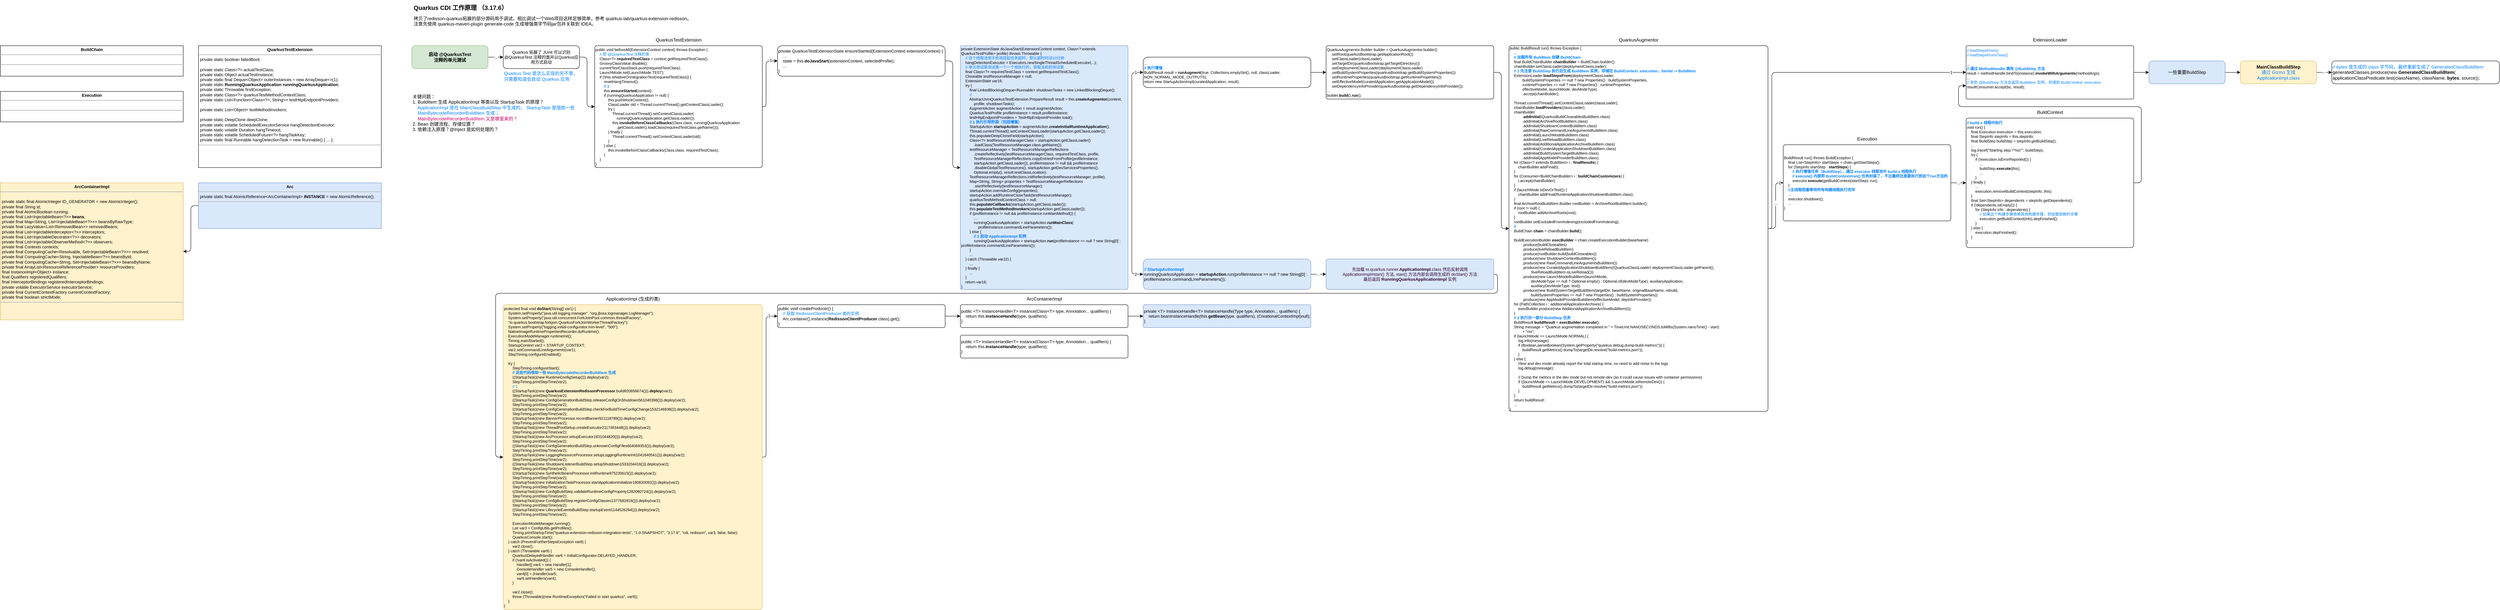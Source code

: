 <mxfile version="21.6.5" type="device">
  <diagram name="第 1 页" id="ZFve2wCEuiYx_qfAgZ4s">
    <mxGraphModel dx="3163" dy="925" grid="1" gridSize="10" guides="1" tooltips="1" connect="1" arrows="1" fold="1" page="1" pageScale="1" pageWidth="827" pageHeight="1169" math="0" shadow="0">
      <root>
        <mxCell id="0" />
        <mxCell id="1" parent="0" />
        <mxCell id="ZUVD8g9Vt0uHQ-vdNfgZ-1" value="&lt;h1 style=&quot;font-size: 16px;&quot;&gt;&lt;font style=&quot;font-size: 16px;&quot;&gt;Quarkus CDI 工作原理 （3.17.6）&lt;/font&gt;&lt;/h1&gt;&lt;p style=&quot;&quot;&gt;拷贝了redisson-quarkus拓展的部分源码用于调试，相比调试一个Web项目这样足够简单，参考 quarkus-lab/quarkus-extension-redisson。&lt;br&gt;注意先使用 quarkus-maven-plugin generate-code 生成增强类字节码jar包并关联到 IDEA。&lt;/p&gt;" style="text;html=1;strokeColor=none;fillColor=none;spacing=5;spacingTop=-20;whiteSpace=wrap;overflow=hidden;rounded=0;" parent="1" vertex="1">
          <mxGeometry x="40" y="10" width="800" height="80" as="geometry" />
        </mxCell>
        <mxCell id="ZUVD8g9Vt0uHQ-vdNfgZ-5" value="" style="edgeStyle=orthogonalEdgeStyle;rounded=1;orthogonalLoop=1;jettySize=auto;html=1;" parent="1" source="ZUVD8g9Vt0uHQ-vdNfgZ-3" target="ZUVD8g9Vt0uHQ-vdNfgZ-4" edge="1">
          <mxGeometry relative="1" as="geometry" />
        </mxCell>
        <mxCell id="ZUVD8g9Vt0uHQ-vdNfgZ-6" value="..." style="edgeLabel;html=1;align=center;verticalAlign=middle;resizable=0;points=[];" parent="ZUVD8g9Vt0uHQ-vdNfgZ-5" vertex="1" connectable="0">
          <mxGeometry x="0.05" relative="1" as="geometry">
            <mxPoint as="offset" />
          </mxGeometry>
        </mxCell>
        <mxCell id="ZUVD8g9Vt0uHQ-vdNfgZ-3" value="&lt;b&gt;启动 @QuarkusTest &lt;br&gt;注释的单元测试&lt;br&gt;&lt;/b&gt;" style="rounded=1;whiteSpace=wrap;html=1;fillColor=#d5e8d4;strokeColor=#82b366;" parent="1" vertex="1">
          <mxGeometry x="40" y="120" width="200" height="60" as="geometry" />
        </mxCell>
        <mxCell id="_CBz49triD0ayYJjN2Io-2" style="edgeStyle=orthogonalEdgeStyle;rounded=1;orthogonalLoop=1;jettySize=auto;html=1;exitX=1;exitY=0.5;exitDx=0;exitDy=0;" parent="1" source="ZUVD8g9Vt0uHQ-vdNfgZ-4" target="_CBz49triD0ayYJjN2Io-1" edge="1">
          <mxGeometry relative="1" as="geometry" />
        </mxCell>
        <mxCell id="ZUVD8g9Vt0uHQ-vdNfgZ-4" value="Quarkus 拓展了 JUnit 可以识别@QuarkusTest 注释的类并以Quarkus应用方式启动" style="rounded=1;whiteSpace=wrap;html=1;fontSize=11;" parent="1" vertex="1">
          <mxGeometry x="280" y="120" width="200" height="60" as="geometry" />
        </mxCell>
        <mxCell id="ZUVD8g9Vt0uHQ-vdNfgZ-12" value="" style="edgeStyle=orthogonalEdgeStyle;rounded=1;orthogonalLoop=1;jettySize=auto;html=1;" parent="1" source="_CBz49triD0ayYJjN2Io-5" target="ZUVD8g9Vt0uHQ-vdNfgZ-11" edge="1">
          <mxGeometry relative="1" as="geometry">
            <Array as="points">
              <mxPoint x="1930" y="440" />
              <mxPoint x="1930" y="190" />
            </Array>
          </mxGeometry>
        </mxCell>
        <mxCell id="_CBz49triD0ayYJjN2Io-24" value="1" style="edgeLabel;html=1;align=center;verticalAlign=middle;resizable=0;points=[];" parent="ZUVD8g9Vt0uHQ-vdNfgZ-12" vertex="1" connectable="0">
          <mxGeometry x="0.883" y="-4" relative="1" as="geometry">
            <mxPoint x="-3" y="-4" as="offset" />
          </mxGeometry>
        </mxCell>
        <mxCell id="ZUVD8g9Vt0uHQ-vdNfgZ-7" value="&lt;div style=&quot;font-size: 11px;&quot;&gt;private QuarkusTestExtensionState ensureStarted(ExtensionContext extensionContext) {&lt;/div&gt;&lt;div style=&quot;font-size: 11px;&quot;&gt;&amp;nbsp; &amp;nbsp; ...&lt;/div&gt;&lt;div style=&quot;font-size: 11px;&quot;&gt;&amp;nbsp; &amp;nbsp; state = this.&lt;b&gt;doJavaStart&lt;/b&gt;(extensionContext, selectedProfile);&lt;/div&gt;&lt;div style=&quot;font-size: 11px;&quot;&gt;&amp;nbsp; &amp;nbsp; ...&lt;/div&gt;&lt;div style=&quot;font-size: 11px;&quot;&gt;}&lt;/div&gt;" style="rounded=1;whiteSpace=wrap;html=1;align=left;fontSize=11;" parent="1" vertex="1">
          <mxGeometry x="1000" y="120" width="440" height="80" as="geometry" />
        </mxCell>
        <mxCell id="ZUVD8g9Vt0uHQ-vdNfgZ-9" value="&lt;font color=&quot;#007fff&quot;&gt;Quarkus Test 是怎么实现的先不管，&lt;br&gt;只需要知道会启动 Quarkus 应用&lt;/font&gt;" style="text;html=1;align=left;verticalAlign=middle;resizable=0;points=[];autosize=1;strokeColor=none;fillColor=none;" parent="1" vertex="1">
          <mxGeometry x="280" y="180" width="220" height="40" as="geometry" />
        </mxCell>
        <mxCell id="ZUVD8g9Vt0uHQ-vdNfgZ-10" value="QuarkusTestExtension" style="text;html=1;align=center;verticalAlign=middle;resizable=0;points=[];autosize=1;strokeColor=none;fillColor=none;" parent="1" vertex="1">
          <mxGeometry x="670" y="90" width="140" height="30" as="geometry" />
        </mxCell>
        <mxCell id="ZUVD8g9Vt0uHQ-vdNfgZ-14" style="edgeStyle=orthogonalEdgeStyle;rounded=1;orthogonalLoop=1;jettySize=auto;html=1;exitX=1;exitY=0.5;exitDx=0;exitDy=0;entryX=0;entryY=0.5;entryDx=0;entryDy=0;" parent="1" source="ZUVD8g9Vt0uHQ-vdNfgZ-16" target="ZUVD8g9Vt0uHQ-vdNfgZ-13" edge="1">
          <mxGeometry relative="1" as="geometry">
            <Array as="points">
              <mxPoint x="2890" y="720" />
              <mxPoint x="2890" y="770" />
              <mxPoint x="260" y="770" />
              <mxPoint x="260" y="1200" />
            </Array>
          </mxGeometry>
        </mxCell>
        <mxCell id="ZUVD8g9Vt0uHQ-vdNfgZ-17" value="" style="edgeStyle=orthogonalEdgeStyle;rounded=1;orthogonalLoop=1;jettySize=auto;html=1;exitX=1;exitY=0.5;exitDx=0;exitDy=0;" parent="1" source="_CBz49triD0ayYJjN2Io-7" target="ZUVD8g9Vt0uHQ-vdNfgZ-16" edge="1">
          <mxGeometry relative="1" as="geometry" />
        </mxCell>
        <mxCell id="ZUVD8g9Vt0uHQ-vdNfgZ-18" value="..." style="edgeLabel;html=1;align=center;verticalAlign=middle;resizable=0;points=[];" parent="ZUVD8g9Vt0uHQ-vdNfgZ-17" vertex="1" connectable="0">
          <mxGeometry x="-0.05" y="1" relative="1" as="geometry">
            <mxPoint as="offset" />
          </mxGeometry>
        </mxCell>
        <mxCell id="_CBz49triD0ayYJjN2Io-10" value="" style="edgeStyle=orthogonalEdgeStyle;rounded=1;orthogonalLoop=1;jettySize=auto;html=1;" parent="1" source="ZUVD8g9Vt0uHQ-vdNfgZ-11" target="_CBz49triD0ayYJjN2Io-9" edge="1">
          <mxGeometry relative="1" as="geometry" />
        </mxCell>
        <mxCell id="ZUVD8g9Vt0uHQ-vdNfgZ-11" value="...&lt;br&gt;&lt;b&gt;&lt;font color=&quot;#007fff&quot;&gt;// 执行增强&lt;/font&gt;&lt;br style=&quot;font-size: 10px;&quot;&gt;&lt;/b&gt;BuildResult result = &lt;b&gt;runAugment&lt;/b&gt;(true, Collections.emptySet(), null, classLoader, NON_NORMAL_MODE_OUTPUTS);&lt;br style=&quot;font-size: 10px;&quot;&gt;return new StartupActionImpl(curatedApplication, result);" style="rounded=1;whiteSpace=wrap;html=1;fontSize=10;align=left;" parent="1" vertex="1">
          <mxGeometry x="1960" y="150" width="440" height="80" as="geometry" />
        </mxCell>
        <mxCell id="fklc3Oj6NEKNKxh2kduH-25" style="edgeStyle=orthogonalEdgeStyle;rounded=1;orthogonalLoop=1;jettySize=auto;html=1;exitX=1;exitY=0.5;exitDx=0;exitDy=0;" edge="1" parent="1" source="ZUVD8g9Vt0uHQ-vdNfgZ-13" target="fklc3Oj6NEKNKxh2kduH-24">
          <mxGeometry relative="1" as="geometry">
            <Array as="points">
              <mxPoint x="970" y="1200" />
              <mxPoint x="970" y="830" />
            </Array>
          </mxGeometry>
        </mxCell>
        <mxCell id="fklc3Oj6NEKNKxh2kduH-26" value="1" style="edgeLabel;html=1;align=center;verticalAlign=middle;resizable=0;points=[];" vertex="1" connectable="0" parent="fklc3Oj6NEKNKxh2kduH-25">
          <mxGeometry x="0.893" y="1" relative="1" as="geometry">
            <mxPoint as="offset" />
          </mxGeometry>
        </mxCell>
        <mxCell id="ZUVD8g9Vt0uHQ-vdNfgZ-13" value="&lt;div style=&quot;font-size: 10px;&quot;&gt;protected final void &lt;b&gt;doStart&lt;/b&gt;(String[] var1) {&lt;/div&gt;&lt;div style=&quot;font-size: 10px;&quot;&gt;&amp;nbsp; &amp;nbsp; System.setProperty(&quot;java.util.logging.manager&quot;, &quot;org.jboss.logmanager.LogManager&quot;);&lt;/div&gt;&lt;div style=&quot;font-size: 10px;&quot;&gt;&amp;nbsp; &amp;nbsp; System.setProperty(&quot;java.util.concurrent.ForkJoinPool.common.threadFactory&quot;, &lt;br&gt;&lt;span style=&quot;&quot;&gt;&lt;span style=&quot;white-space: pre;&quot;&gt;&amp;nbsp;&amp;nbsp;&amp;nbsp;&amp;nbsp;&lt;/span&gt;&lt;/span&gt;&quot;io.quarkus.bootstrap.forkjoin.QuarkusForkJoinWorkerThreadFactory&quot;);&lt;/div&gt;&lt;div style=&quot;font-size: 10px;&quot;&gt;&amp;nbsp; &amp;nbsp; System.setProperty(&quot;logging.initial-configurator.min-level&quot;, &quot;500&quot;);&lt;/div&gt;&lt;div style=&quot;font-size: 10px;&quot;&gt;&amp;nbsp; &amp;nbsp; NativeImageRuntimePropertiesRecorder.doRuntime();&lt;/div&gt;&lt;div style=&quot;font-size: 10px;&quot;&gt;&amp;nbsp; &amp;nbsp; ExecutionModeManager.runtimeInit();&lt;/div&gt;&lt;div style=&quot;font-size: 10px;&quot;&gt;&amp;nbsp; &amp;nbsp; Timing.mainStarted();&lt;/div&gt;&lt;div style=&quot;font-size: 10px;&quot;&gt;&amp;nbsp; &amp;nbsp; StartupContext var2 = STARTUP_CONTEXT;&lt;/div&gt;&lt;div style=&quot;font-size: 10px;&quot;&gt;&amp;nbsp; &amp;nbsp; var2.setCommandLineArguments(var1);&lt;/div&gt;&lt;div style=&quot;font-size: 10px;&quot;&gt;&amp;nbsp; &amp;nbsp; StepTiming.configureEnabled();&lt;/div&gt;&lt;div style=&quot;font-size: 10px;&quot;&gt;&lt;br style=&quot;font-size: 10px;&quot;&gt;&lt;/div&gt;&lt;div style=&quot;font-size: 10px;&quot;&gt;&amp;nbsp; &amp;nbsp; try {&lt;/div&gt;&lt;div style=&quot;font-size: 10px;&quot;&gt;&amp;nbsp; &amp;nbsp; &amp;nbsp; &amp;nbsp; StepTiming.configureStart();&lt;/div&gt;&lt;div style=&quot;font-size: 10px;&quot;&gt;&lt;font color=&quot;#007fff&quot;&gt;&lt;b&gt;&lt;span style=&quot;&quot;&gt;&lt;span style=&quot;white-space: pre;&quot;&gt;    &amp;nbsp;&amp;nbsp;&amp;nbsp;&amp;nbsp;&lt;/span&gt;&lt;/span&gt;// 这些代码借助一些 MainBytecodeRecorderBuildItem 生成&lt;br&gt;&lt;/b&gt;&lt;/font&gt;&lt;/div&gt;&lt;div style=&quot;font-size: 10px;&quot;&gt;&amp;nbsp; &amp;nbsp; &amp;nbsp; &amp;nbsp; ((StartupTask)(new RuntimeConfigSetup())).deploy(var2);&lt;/div&gt;&lt;div style=&quot;font-size: 10px;&quot;&gt;&amp;nbsp; &amp;nbsp; &amp;nbsp; &amp;nbsp; StepTiming.printStepTime(var2);&lt;/div&gt;&lt;div style=&quot;font-size: 10px;&quot;&gt;&lt;font color=&quot;#007fff&quot;&gt;&amp;nbsp; &amp;nbsp; &amp;nbsp; &amp;nbsp; // 1&amp;nbsp;&lt;/font&gt;&lt;/div&gt;&lt;div style=&quot;font-size: 10px;&quot;&gt;&amp;nbsp; &amp;nbsp; &amp;nbsp; &amp;nbsp; ((StartupTask)(new &lt;b&gt;QuarkusExtensionRedissonProcessor&lt;/b&gt;.build620656674())).&lt;b&gt;deploy&lt;/b&gt;(var2);&lt;/div&gt;&lt;div style=&quot;font-size: 10px;&quot;&gt;&amp;nbsp; &amp;nbsp; &amp;nbsp; &amp;nbsp; StepTiming.printStepTime(var2);&lt;/div&gt;&lt;div style=&quot;font-size: 10px;&quot;&gt;&amp;nbsp; &amp;nbsp; &amp;nbsp; &amp;nbsp; ((StartupTask)(new ConfigGenerationBuildStep.releaseConfigOnShutdown561040398())).deploy(var2);&lt;/div&gt;&lt;div style=&quot;font-size: 10px;&quot;&gt;&amp;nbsp; &amp;nbsp; &amp;nbsp; &amp;nbsp; StepTiming.printStepTime(var2);&lt;/div&gt;&lt;div style=&quot;font-size: 10px;&quot;&gt;&amp;nbsp; &amp;nbsp; &amp;nbsp; &amp;nbsp; ((StartupTask)(new ConfigGenerationBuildStep.checkForBuildTimeConfigChange1532146938())).deploy(var2);&lt;/div&gt;&lt;div style=&quot;font-size: 10px;&quot;&gt;&amp;nbsp; &amp;nbsp; &amp;nbsp; &amp;nbsp; StepTiming.printStepTime(var2);&lt;/div&gt;&lt;div style=&quot;font-size: 10px;&quot;&gt;&amp;nbsp; &amp;nbsp; &amp;nbsp; &amp;nbsp; ((StartupTask)(new BannerProcessor.recordBanner921118789())).deploy(var2);&lt;/div&gt;&lt;div style=&quot;font-size: 10px;&quot;&gt;&amp;nbsp; &amp;nbsp; &amp;nbsp; &amp;nbsp; StepTiming.printStepTime(var2);&lt;/div&gt;&lt;div style=&quot;font-size: 10px;&quot;&gt;&amp;nbsp; &amp;nbsp; &amp;nbsp; &amp;nbsp; ((StartupTask)(new ThreadPoolSetup.createExecutor2117483448())).deploy(var2);&lt;/div&gt;&lt;div style=&quot;font-size: 10px;&quot;&gt;&amp;nbsp; &amp;nbsp; &amp;nbsp; &amp;nbsp; StepTiming.printStepTime(var2);&lt;/div&gt;&lt;div style=&quot;font-size: 10px;&quot;&gt;&amp;nbsp; &amp;nbsp; &amp;nbsp; &amp;nbsp; ((StartupTask)(new ArcProcessor.setupExecutor1831044820())).deploy(var2);&lt;/div&gt;&lt;div style=&quot;font-size: 10px;&quot;&gt;&amp;nbsp; &amp;nbsp; &amp;nbsp; &amp;nbsp; StepTiming.printStepTime(var2);&lt;/div&gt;&lt;div style=&quot;font-size: 10px;&quot;&gt;&amp;nbsp; &amp;nbsp; &amp;nbsp; &amp;nbsp; ((StartupTask)(new ConfigGenerationBuildStep.unknownConfigFiles604069353())).deploy(var2);&lt;/div&gt;&lt;div style=&quot;font-size: 10px;&quot;&gt;&amp;nbsp; &amp;nbsp; &amp;nbsp; &amp;nbsp; StepTiming.printStepTime(var2);&lt;/div&gt;&lt;div style=&quot;font-size: 10px;&quot;&gt;&amp;nbsp; &amp;nbsp; &amp;nbsp; &amp;nbsp; ((StartupTask)(new LoggingResourceProcessor.setupLoggingRuntimeInit1041640541())).deploy(var2);&lt;/div&gt;&lt;div style=&quot;font-size: 10px;&quot;&gt;&amp;nbsp; &amp;nbsp; &amp;nbsp; &amp;nbsp; StepTiming.printStepTime(var2);&lt;/div&gt;&lt;div style=&quot;font-size: 10px;&quot;&gt;&amp;nbsp; &amp;nbsp; &amp;nbsp; &amp;nbsp; ((StartupTask)(new ShutdownListenerBuildStep.setupShutdown1533204416())).deploy(var2);&lt;/div&gt;&lt;div style=&quot;font-size: 10px;&quot;&gt;&amp;nbsp; &amp;nbsp; &amp;nbsp; &amp;nbsp; StepTiming.printStepTime(var2);&lt;/div&gt;&lt;div style=&quot;font-size: 10px;&quot;&gt;&amp;nbsp; &amp;nbsp; &amp;nbsp; &amp;nbsp; ((StartupTask)(new SyntheticBeansProcessor.initRuntime975230615())).deploy(var2);&lt;/div&gt;&lt;div style=&quot;font-size: 10px;&quot;&gt;&amp;nbsp; &amp;nbsp; &amp;nbsp; &amp;nbsp; StepTiming.printStepTime(var2);&lt;/div&gt;&lt;div style=&quot;font-size: 10px;&quot;&gt;&amp;nbsp; &amp;nbsp; &amp;nbsp; &amp;nbsp; ((StartupTask)(new InitializationTaskProcessor.startApplicationInitializer180820092())).deploy(var2);&lt;/div&gt;&lt;div style=&quot;font-size: 10px;&quot;&gt;&amp;nbsp; &amp;nbsp; &amp;nbsp; &amp;nbsp; StepTiming.printStepTime(var2);&lt;/div&gt;&lt;div style=&quot;font-size: 10px;&quot;&gt;&amp;nbsp; &amp;nbsp; &amp;nbsp; &amp;nbsp; ((StartupTask)(new ConfigBuildStep.validateRuntimeConfigProperty1282080724())).deploy(var2);&lt;/div&gt;&lt;div style=&quot;font-size: 10px;&quot;&gt;&amp;nbsp; &amp;nbsp; &amp;nbsp; &amp;nbsp; StepTiming.printStepTime(var2);&lt;/div&gt;&lt;div style=&quot;font-size: 10px;&quot;&gt;&amp;nbsp; &amp;nbsp; &amp;nbsp; &amp;nbsp; ((StartupTask)(new ConfigBuildStep.registerConfigClasses1377682816())).deploy(var2);&lt;/div&gt;&lt;div style=&quot;font-size: 10px;&quot;&gt;&amp;nbsp; &amp;nbsp; &amp;nbsp; &amp;nbsp; StepTiming.printStepTime(var2);&lt;/div&gt;&lt;div style=&quot;font-size: 10px;&quot;&gt;&amp;nbsp; &amp;nbsp; &amp;nbsp; &amp;nbsp; ((StartupTask)(new LifecycleEventsBuildStep.startupEvent1144526294())).deploy(var2);&lt;/div&gt;&lt;div style=&quot;font-size: 10px;&quot;&gt;&amp;nbsp; &amp;nbsp; &amp;nbsp; &amp;nbsp; StepTiming.printStepTime(var2);&lt;/div&gt;&lt;div style=&quot;font-size: 10px;&quot;&gt;&lt;br&gt;&lt;/div&gt;&lt;div style=&quot;font-size: 10px;&quot;&gt;&amp;nbsp; &amp;nbsp; &amp;nbsp; &amp;nbsp; ExecutionModeManager.running();&lt;/div&gt;&lt;div style=&quot;font-size: 10px;&quot;&gt;&amp;nbsp; &amp;nbsp; &amp;nbsp; &amp;nbsp; List var3 = ConfigUtils.getProfiles();&lt;/div&gt;&lt;div style=&quot;font-size: 10px;&quot;&gt;&amp;nbsp; &amp;nbsp; &amp;nbsp; &amp;nbsp; Timing.printStartupTime(&quot;quarkus-extension-redisson-integration-tests&quot;, &quot;1.0-SNAPSHOT&quot;, &quot;3.17.6&quot;, &quot;cdi, redisson&quot;, var3, false, false);&lt;/div&gt;&lt;div style=&quot;font-size: 10px;&quot;&gt;&amp;nbsp; &amp;nbsp; &amp;nbsp; &amp;nbsp; QuarkusConsole.start();&lt;/div&gt;&lt;div style=&quot;font-size: 10px;&quot;&gt;&amp;nbsp; &amp;nbsp; } catch (PreventFurtherStepsException var8) {&lt;/div&gt;&lt;div style=&quot;font-size: 10px;&quot;&gt;&amp;nbsp; &amp;nbsp; &amp;nbsp; &amp;nbsp; var2.close();&lt;/div&gt;&lt;div style=&quot;font-size: 10px;&quot;&gt;&amp;nbsp; &amp;nbsp; } catch (Throwable var9) {&lt;/div&gt;&lt;div style=&quot;font-size: 10px;&quot;&gt;&amp;nbsp; &amp;nbsp; &amp;nbsp; &amp;nbsp; QuarkusDelayedHandler var6 = InitialConfigurator.DELAYED_HANDLER;&lt;/div&gt;&lt;div style=&quot;font-size: 10px;&quot;&gt;&amp;nbsp; &amp;nbsp; &amp;nbsp; &amp;nbsp; if (!var6.isActivated()) {&lt;/div&gt;&lt;div style=&quot;font-size: 10px;&quot;&gt;&amp;nbsp; &amp;nbsp; &amp;nbsp; &amp;nbsp; &amp;nbsp; &amp;nbsp; Handler[] var4 = new Handler[1];&lt;/div&gt;&lt;div style=&quot;font-size: 10px;&quot;&gt;&amp;nbsp; &amp;nbsp; &amp;nbsp; &amp;nbsp; &amp;nbsp; &amp;nbsp; ConsoleHandler var5 = new ConsoleHandler();&lt;/div&gt;&lt;div style=&quot;font-size: 10px;&quot;&gt;&amp;nbsp; &amp;nbsp; &amp;nbsp; &amp;nbsp; &amp;nbsp; &amp;nbsp; var4[0] = (Handler)var5;&lt;/div&gt;&lt;div style=&quot;font-size: 10px;&quot;&gt;&amp;nbsp; &amp;nbsp; &amp;nbsp; &amp;nbsp; &amp;nbsp; &amp;nbsp; var6.setHandlers(var4);&lt;/div&gt;&lt;div style=&quot;font-size: 10px;&quot;&gt;&amp;nbsp; &amp;nbsp; &amp;nbsp; &amp;nbsp; }&lt;/div&gt;&lt;div style=&quot;font-size: 10px;&quot;&gt;&lt;br style=&quot;font-size: 10px;&quot;&gt;&lt;/div&gt;&lt;div style=&quot;font-size: 10px;&quot;&gt;&amp;nbsp; &amp;nbsp; &amp;nbsp; &amp;nbsp; var2.close();&lt;/div&gt;&lt;div style=&quot;font-size: 10px;&quot;&gt;&amp;nbsp; &amp;nbsp; &amp;nbsp; &amp;nbsp; throw (Throwable)(new RuntimeException(&quot;Failed to start quarkus&quot;, var9));&lt;/div&gt;&lt;div style=&quot;font-size: 10px;&quot;&gt;&amp;nbsp; &amp;nbsp; }&lt;/div&gt;&lt;div style=&quot;font-size: 10px;&quot;&gt;}&lt;/div&gt;" style="rounded=1;whiteSpace=wrap;html=1;fontSize=10;fillColor=#fff2cc;strokeColor=#d6b656;align=left;arcSize=1;" parent="1" vertex="1">
          <mxGeometry x="280" y="800" width="680" height="800" as="geometry" />
        </mxCell>
        <mxCell id="ZUVD8g9Vt0uHQ-vdNfgZ-16" value="&lt;font color=&quot;#330033&quot;&gt;先加载&amp;nbsp;io.quarkus.runner.&lt;b&gt;ApplicationImpl&lt;/b&gt;.class 然后反射调用 &lt;br&gt;ApplicationImpl#start() 方法, start() 方法内部会调用生成的 doStart() 方法&lt;br&gt;最后返回 &lt;b&gt;RunningQuarkusApplicationImpl&lt;/b&gt; 实例&lt;br&gt;&lt;/font&gt;" style="rounded=1;whiteSpace=wrap;html=1;fontSize=11;fillColor=#dae8fc;strokeColor=#6c8ebf;align=center;arcSize=8;" parent="1" vertex="1">
          <mxGeometry x="2440" y="680" width="440" height="80" as="geometry" />
        </mxCell>
        <mxCell id="ZUVD8g9Vt0uHQ-vdNfgZ-20" value="ApplicationImpl (生成的类)" style="text;html=1;align=center;verticalAlign=middle;resizable=0;points=[];autosize=1;strokeColor=none;fillColor=none;" parent="1" vertex="1">
          <mxGeometry x="540" y="770" width="160" height="30" as="geometry" />
        </mxCell>
        <mxCell id="_CBz49triD0ayYJjN2Io-4" value="" style="edgeStyle=orthogonalEdgeStyle;rounded=1;orthogonalLoop=1;jettySize=auto;html=1;entryX=0;entryY=0.5;entryDx=0;entryDy=0;" parent="1" source="_CBz49triD0ayYJjN2Io-1" target="ZUVD8g9Vt0uHQ-vdNfgZ-7" edge="1">
          <mxGeometry relative="1" as="geometry">
            <mxPoint x="980" y="290" as="targetPoint" />
            <Array as="points">
              <mxPoint x="970" y="280" />
              <mxPoint x="970" y="160" />
            </Array>
          </mxGeometry>
        </mxCell>
        <mxCell id="fklc3Oj6NEKNKxh2kduH-1" value="1" style="edgeLabel;html=1;align=center;verticalAlign=middle;resizable=0;points=[];" vertex="1" connectable="0" parent="_CBz49triD0ayYJjN2Io-4">
          <mxGeometry x="0.775" y="2" relative="1" as="geometry">
            <mxPoint as="offset" />
          </mxGeometry>
        </mxCell>
        <mxCell id="_CBz49triD0ayYJjN2Io-1" value="&lt;div style=&quot;font-size: 10px;&quot;&gt;&lt;div style=&quot;font-size: 10px;&quot;&gt;public void beforeAll(ExtensionContext context) throws Exception {&lt;/div&gt;&lt;div style=&quot;font-size: 10px;&quot;&gt;&lt;font color=&quot;#007fff&quot;&gt;&amp;nbsp; &amp;nbsp; // 即 @QuarkusTest 注释的类&lt;/font&gt;&lt;/div&gt;&lt;div style=&quot;font-size: 10px;&quot;&gt;&amp;nbsp; &amp;nbsp; Class&amp;lt;?&amp;gt; &lt;b&gt;requiredTestClass&lt;/b&gt; = context.getRequiredTestClass();&lt;/div&gt;&lt;div style=&quot;font-size: 10px;&quot;&gt;&amp;nbsp; &amp;nbsp; GroovyClassValue.disable();&lt;/div&gt;&lt;div style=&quot;font-size: 10px;&quot;&gt;&amp;nbsp; &amp;nbsp; currentTestClassStack.push(requiredTestClass);&lt;/div&gt;&lt;div style=&quot;font-size: 10px;&quot;&gt;&amp;nbsp; &amp;nbsp; LaunchMode.set(LaunchMode.TEST);&lt;/div&gt;&lt;div style=&quot;font-size: 10px;&quot;&gt;&amp;nbsp; &amp;nbsp; if (!this.isNativeOrIntegrationTest(requiredTestClass)) {&lt;/div&gt;&lt;div style=&quot;font-size: 10px;&quot;&gt;&amp;nbsp; &amp;nbsp; &amp;nbsp; &amp;nbsp; resetHangTimeout();&lt;/div&gt;&lt;div style=&quot;font-size: 10px;&quot;&gt;&lt;b&gt;&lt;span style=&quot;white-space: pre;&quot;&gt;&#x9;&lt;/span&gt;&lt;font color=&quot;#007fff&quot;&gt;// 1&amp;nbsp;&lt;/font&gt;&lt;br&gt;&lt;/b&gt;&lt;/div&gt;&lt;div style=&quot;font-size: 10px;&quot;&gt;&amp;nbsp; &amp;nbsp; &amp;nbsp; &amp;nbsp; this.&lt;b&gt;ensureStarted&lt;/b&gt;(context);&lt;/div&gt;&lt;div style=&quot;font-size: 10px;&quot;&gt;&amp;nbsp; &amp;nbsp; &amp;nbsp; &amp;nbsp; if (runningQuarkusApplication != null) {&lt;/div&gt;&lt;div style=&quot;font-size: 10px;&quot;&gt;&amp;nbsp; &amp;nbsp; &amp;nbsp; &amp;nbsp; &amp;nbsp; &amp;nbsp; this.pushMockContext();&lt;/div&gt;&lt;div style=&quot;font-size: 10px;&quot;&gt;&amp;nbsp; &amp;nbsp; &amp;nbsp; &amp;nbsp; &amp;nbsp; &amp;nbsp; ClassLoader old = Thread.currentThread().getContextClassLoader();&lt;/div&gt;&lt;div style=&quot;font-size: 10px;&quot;&gt;&amp;nbsp; &amp;nbsp; &amp;nbsp; &amp;nbsp; &amp;nbsp; &amp;nbsp; try {&lt;/div&gt;&lt;div style=&quot;font-size: 10px;&quot;&gt;&amp;nbsp; &amp;nbsp; &amp;nbsp; &amp;nbsp; &amp;nbsp; &amp;nbsp; &amp;nbsp; &amp;nbsp; Thread.currentThread().setContextClassLoader(&lt;br&gt;&lt;span style=&quot;white-space: pre;&quot;&gt;&#x9;&lt;/span&gt;&lt;span style=&quot;white-space: pre;&quot;&gt;&#x9;&lt;/span&gt;&amp;nbsp; &amp;nbsp; runningQuarkusApplication.getClassLoader());&lt;/div&gt;&lt;div style=&quot;font-size: 10px;&quot;&gt;&amp;nbsp; &amp;nbsp; &amp;nbsp; &amp;nbsp; &amp;nbsp; &amp;nbsp; &amp;nbsp; &amp;nbsp; this.&lt;b&gt;invokeBeforeClassCallbacks&lt;/b&gt;(Class.class, runningQuarkusApplication&lt;br&gt;&lt;span style=&quot;white-space: pre;&quot;&gt;&#x9;&lt;/span&gt;&lt;span style=&quot;white-space: pre;&quot;&gt;&#x9;&lt;/span&gt;&amp;nbsp; &amp;nbsp; .getClassLoader().loadClass(requiredTestClass.getName()));&lt;/div&gt;&lt;div style=&quot;font-size: 10px;&quot;&gt;&amp;nbsp; &amp;nbsp; &amp;nbsp; &amp;nbsp; &amp;nbsp; &amp;nbsp; } finally {&lt;/div&gt;&lt;div style=&quot;font-size: 10px;&quot;&gt;&amp;nbsp; &amp;nbsp; &amp;nbsp; &amp;nbsp; &amp;nbsp; &amp;nbsp; &amp;nbsp; &amp;nbsp; Thread.currentThread().setContextClassLoader(old);&lt;/div&gt;&lt;div style=&quot;font-size: 10px;&quot;&gt;&amp;nbsp; &amp;nbsp; &amp;nbsp; &amp;nbsp; &amp;nbsp; &amp;nbsp; }&lt;/div&gt;&lt;div style=&quot;font-size: 10px;&quot;&gt;&amp;nbsp; &amp;nbsp; &amp;nbsp; &amp;nbsp; } else {&lt;/div&gt;&lt;div style=&quot;font-size: 10px;&quot;&gt;&amp;nbsp; &amp;nbsp; &amp;nbsp; &amp;nbsp; &amp;nbsp; &amp;nbsp; this.invokeBeforeClassCallbacks(Class.class, requiredTestClass);&lt;/div&gt;&lt;div style=&quot;font-size: 10px;&quot;&gt;&amp;nbsp; &amp;nbsp; &amp;nbsp; &amp;nbsp; }&lt;/div&gt;&lt;div style=&quot;font-size: 10px;&quot;&gt;&amp;nbsp; &amp;nbsp; }&lt;/div&gt;&lt;div style=&quot;font-size: 10px;&quot;&gt;}&lt;/div&gt;&lt;/div&gt;" style="rounded=1;whiteSpace=wrap;html=1;align=left;fontSize=10;arcSize=2;" parent="1" vertex="1">
          <mxGeometry x="520" y="120" width="440" height="320" as="geometry" />
        </mxCell>
        <mxCell id="_CBz49triD0ayYJjN2Io-6" value="" style="edgeStyle=orthogonalEdgeStyle;rounded=1;orthogonalLoop=1;jettySize=auto;html=1;" parent="1" source="ZUVD8g9Vt0uHQ-vdNfgZ-7" target="_CBz49triD0ayYJjN2Io-5" edge="1">
          <mxGeometry relative="1" as="geometry">
            <mxPoint x="1440" y="160" as="sourcePoint" />
            <mxPoint x="1960" y="160" as="targetPoint" />
            <Array as="points" />
          </mxGeometry>
        </mxCell>
        <mxCell id="_CBz49triD0ayYJjN2Io-8" style="edgeStyle=orthogonalEdgeStyle;rounded=1;orthogonalLoop=1;jettySize=auto;html=1;exitX=1;exitY=0.5;exitDx=0;exitDy=0;entryX=0;entryY=0.5;entryDx=0;entryDy=0;" parent="1" source="_CBz49triD0ayYJjN2Io-5" target="_CBz49triD0ayYJjN2Io-7" edge="1">
          <mxGeometry relative="1" as="geometry">
            <Array as="points">
              <mxPoint x="1930" y="440" />
              <mxPoint x="1930" y="720" />
            </Array>
          </mxGeometry>
        </mxCell>
        <mxCell id="_CBz49triD0ayYJjN2Io-25" value="2" style="edgeLabel;html=1;align=center;verticalAlign=middle;resizable=0;points=[];" parent="_CBz49triD0ayYJjN2Io-8" vertex="1" connectable="0">
          <mxGeometry x="0.775" y="1" relative="1" as="geometry">
            <mxPoint x="9" y="6" as="offset" />
          </mxGeometry>
        </mxCell>
        <mxCell id="_CBz49triD0ayYJjN2Io-5" value="&lt;span style=&quot;background-color: initial; font-size: 10px;&quot;&gt;private ExtensionState doJavaStart(ExtensionContext context, Class&amp;lt;? extends QuarkusTestProfile&amp;gt; profile) throws Throwable {&lt;/span&gt;&lt;br style=&quot;font-size: 10px;&quot;&gt;&lt;div style=&quot;font-size: 10px;&quot;&gt;&lt;font color=&quot;#007fff&quot;&gt;&amp;nbsp; &amp;nbsp; // 这个线程池用于检测挂起任务超时，默认超时时间10分钟&lt;/font&gt;&lt;/div&gt;&lt;div style=&quot;font-size: 10px;&quot;&gt;&amp;nbsp; &amp;nbsp; hangDetectionExecutor = Executors.newSingleThreadScheduledExecutor(...);&lt;/div&gt;&lt;div style=&quot;font-size: 10px;&quot;&gt;&lt;font color=&quot;#007fff&quot;&gt;&amp;nbsp; &amp;nbsp; // 单元测试是测试类一个一个地执行的，获取当前的测试类&lt;/font&gt;&lt;/div&gt;&lt;div style=&quot;font-size: 10px;&quot;&gt;&amp;nbsp; &amp;nbsp; final Class&amp;lt;?&amp;gt; requiredTestClass = context.getRequiredTestClass();&lt;/div&gt;&lt;div style=&quot;font-size: 10px;&quot;&gt;&amp;nbsp; &amp;nbsp; Closeable testResourceManager = null;&lt;/div&gt;&lt;div style=&quot;font-size: 10px;&quot;&gt;&amp;nbsp; &amp;nbsp; ExtensionState var16;&lt;/div&gt;&lt;div style=&quot;font-size: 10px;&quot;&gt;&amp;nbsp; &amp;nbsp; try {&lt;/div&gt;&lt;div style=&quot;font-size: 10px;&quot;&gt;&amp;nbsp; &amp;nbsp; &amp;nbsp; &amp;nbsp; final LinkedBlockingDeque&amp;lt;Runnable&amp;gt; shutdownTasks = new LinkedBlockingDeque();&lt;/div&gt;&lt;div style=&quot;font-size: 10px;&quot;&gt;&lt;font color=&quot;#007fff&quot;&gt;&amp;nbsp; &amp;nbsp; &amp;nbsp; &amp;nbsp; //&lt;/font&gt;&lt;/div&gt;&lt;div style=&quot;font-size: 10px;&quot;&gt;&amp;nbsp; &amp;nbsp; &amp;nbsp; &amp;nbsp; AbstractJvmQuarkusTestExtension.PrepareResult result = this.&lt;b&gt;createAugmentor&lt;/b&gt;(context, &lt;br&gt;&lt;span style=&quot;white-space: pre;&quot;&gt;&#x9;&lt;/span&gt;&amp;nbsp; &amp;nbsp; profile, shutdownTasks);&lt;/div&gt;&lt;div style=&quot;font-size: 10px;&quot;&gt;&amp;nbsp; &amp;nbsp; &amp;nbsp; &amp;nbsp; AugmentAction augmentAction = result.augmentAction;&lt;/div&gt;&lt;div style=&quot;font-size: 10px;&quot;&gt;&amp;nbsp; &amp;nbsp; &amp;nbsp; &amp;nbsp; QuarkusTestProfile profileInstance = result.profileInstance;&lt;/div&gt;&lt;div style=&quot;font-size: 10px;&quot;&gt;&amp;nbsp; &amp;nbsp; &amp;nbsp; &amp;nbsp; testHttpEndpointProviders = TestHttpEndpointProvider.load();&lt;/div&gt;&lt;div style=&quot;font-size: 10px;&quot;&gt;&lt;font color=&quot;#007fff&quot;&gt;&lt;b&gt;&amp;nbsp; &amp;nbsp; &amp;nbsp; &amp;nbsp; // 1 执行引导阶段（包括增强）&lt;/b&gt;&lt;/font&gt;&lt;/div&gt;&lt;div style=&quot;font-size: 10px;&quot;&gt;&amp;nbsp; &amp;nbsp; &amp;nbsp; &amp;nbsp; StartupAction &lt;b&gt;startupAction&lt;/b&gt; = augmentAction.&lt;b&gt;createInitialRuntimeApplication&lt;/b&gt;();&lt;/div&gt;&lt;div style=&quot;font-size: 10px;&quot;&gt;&amp;nbsp; &amp;nbsp; &amp;nbsp; &amp;nbsp; Thread.currentThread().setContextClassLoader(startupAction.getClassLoader());&lt;/div&gt;&lt;div style=&quot;font-size: 10px;&quot;&gt;&amp;nbsp; &amp;nbsp; &amp;nbsp; &amp;nbsp; this.populateDeepCloneField(startupAction);&lt;/div&gt;&lt;div style=&quot;font-size: 10px;&quot;&gt;&amp;nbsp; &amp;nbsp; &amp;nbsp; &amp;nbsp; Class&amp;lt;?&amp;gt; testResourceManagerClass = startupAction.getClassLoader()&lt;br&gt;&lt;span style=&quot;white-space: pre;&quot;&gt;&#x9;&lt;/span&gt;&amp;nbsp; &amp;nbsp; .loadClass(TestResourceManager.class.getName());&lt;/div&gt;&lt;div style=&quot;font-size: 10px;&quot;&gt;&amp;nbsp; &amp;nbsp; &amp;nbsp; &amp;nbsp; testResourceManager = TestResourceManagerReflections&lt;br&gt;&lt;span style=&quot;white-space: pre;&quot;&gt;&#x9;&lt;/span&gt;&amp;nbsp; &amp;nbsp; .createReflectively(testResourceManagerClass, requiredTestClass, profile, &lt;br&gt;&lt;span style=&quot;white-space: pre;&quot;&gt;&#x9;&lt;/span&gt;&amp;nbsp; &amp;nbsp; TestResourceManagerReflections.copyEntriesFromProfile(profileInstance, &lt;span style=&quot;white-space: pre;&quot;&gt;&#x9;&lt;/span&gt;&amp;nbsp; &amp;nbsp; &lt;br&gt;&amp;nbsp; &amp;nbsp; &amp;nbsp; &amp;nbsp; &amp;nbsp; &amp;nbsp; startupAction.getClassLoader()), profileInstance != null &amp;amp;&amp;amp; profileInstance&lt;br&gt;&amp;nbsp; &amp;nbsp; &amp;nbsp; &amp;nbsp; &amp;nbsp; &amp;nbsp; .disableGlobalTestResources(), startupAction.getDevServicesProperties(), &lt;br&gt;&lt;span style=&quot;white-space: pre;&quot;&gt;&#x9;&lt;/span&gt;&amp;nbsp; &amp;nbsp; Optional.empty(), result.testClassLocation);&lt;/div&gt;&lt;div style=&quot;font-size: 10px;&quot;&gt;&amp;nbsp; &amp;nbsp; &amp;nbsp; &amp;nbsp; TestResourceManagerReflections.initReflectively(testResourceManager, profile);&lt;/div&gt;&lt;div style=&quot;font-size: 10px;&quot;&gt;&amp;nbsp; &amp;nbsp; &amp;nbsp; &amp;nbsp; Map&amp;lt;String, String&amp;gt; properties = TestResourceManagerReflections&lt;br&gt;&amp;nbsp; &amp;nbsp; &amp;nbsp; &amp;nbsp; &amp;nbsp; &amp;nbsp; .startReflectively(testResourceManager);&lt;/div&gt;&lt;div style=&quot;font-size: 10px;&quot;&gt;&amp;nbsp; &amp;nbsp; &amp;nbsp; &amp;nbsp; startupAction.overrideConfig(properties);&lt;/div&gt;&lt;div style=&quot;font-size: 10px;&quot;&gt;&amp;nbsp; &amp;nbsp; &amp;nbsp; &amp;nbsp; startupAction.addRuntimeCloseTask(testResourceManager);&lt;/div&gt;&lt;div style=&quot;font-size: 10px;&quot;&gt;&amp;nbsp; &amp;nbsp; &amp;nbsp; &amp;nbsp; quarkusTestMethodContextClass = null;&lt;/div&gt;&lt;div style=&quot;font-size: 10px;&quot;&gt;&amp;nbsp; &amp;nbsp; &amp;nbsp; &amp;nbsp; this.&lt;b&gt;populateCallbacks&lt;/b&gt;(startupAction.getClassLoader());&lt;/div&gt;&lt;div style=&quot;font-size: 10px;&quot;&gt;&amp;nbsp; &amp;nbsp; &amp;nbsp; &amp;nbsp; this.&lt;b&gt;populateTestMethodInvokers&lt;/b&gt;(startupAction.getClassLoader());&lt;/div&gt;&lt;div style=&quot;font-size: 10px;&quot;&gt;&amp;nbsp; &amp;nbsp; &amp;nbsp; &amp;nbsp; if (profileInstance != null &amp;amp;&amp;amp; profileInstance.runMainMethod()) {&lt;/div&gt;&lt;div style=&quot;font-size: 10px;&quot;&gt;&amp;nbsp; &amp;nbsp; &amp;nbsp; &amp;nbsp; &amp;nbsp; &amp;nbsp; ...&lt;/div&gt;&lt;div style=&quot;font-size: 10px;&quot;&gt;&amp;nbsp; &amp;nbsp; &amp;nbsp; &amp;nbsp; &amp;nbsp; &amp;nbsp; runningQuarkusApplication = startupAction.&lt;b&gt;runMainClass&lt;/b&gt;(&lt;br&gt;&lt;span style=&quot;white-space: pre;&quot;&gt;&#x9;&lt;/span&gt;&amp;nbsp; &amp;nbsp; &amp;nbsp; &amp;nbsp; profileInstance.commandLineParameters());&lt;/div&gt;&lt;div style=&quot;font-size: 10px;&quot;&gt;&amp;nbsp; &amp;nbsp; &amp;nbsp; &amp;nbsp; } else {&lt;/div&gt;&lt;div style=&quot;font-size: 10px;&quot;&gt;&lt;font color=&quot;#007fff&quot;&gt;&lt;b&gt;&amp;nbsp; &amp;nbsp; &amp;nbsp; &amp;nbsp; &amp;nbsp; &amp;nbsp; // 2 启动 ApplicationImpl 实例&lt;/b&gt;&lt;/font&gt;&lt;/div&gt;&lt;div style=&quot;font-size: 10px;&quot;&gt;&amp;nbsp; &amp;nbsp; &amp;nbsp; &amp;nbsp; &amp;nbsp; &amp;nbsp; runningQuarkusApplication = startupAction.&lt;b&gt;run&lt;/b&gt;(profileInstance == null ? new String[0] : profileInstance.commandLineParameters());&lt;/div&gt;&lt;div style=&quot;font-size: 10px;&quot;&gt;&amp;nbsp; &amp;nbsp; &amp;nbsp; &amp;nbsp; }&lt;/div&gt;&lt;div style=&quot;font-size: 10px;&quot;&gt;&amp;nbsp; &amp;nbsp; &amp;nbsp; &amp;nbsp; ...&lt;/div&gt;&lt;div style=&quot;font-size: 10px;&quot;&gt;&amp;nbsp; &amp;nbsp; } catch (Throwable var22) {&lt;/div&gt;&lt;div style=&quot;font-size: 10px;&quot;&gt;&amp;nbsp; &amp;nbsp; &amp;nbsp; &amp;nbsp; ...&lt;/div&gt;&lt;div style=&quot;font-size: 10px;&quot;&gt;&amp;nbsp; &amp;nbsp; } finally {&lt;/div&gt;&lt;div style=&quot;font-size: 10px;&quot;&gt;&amp;nbsp; &amp;nbsp; &amp;nbsp; &amp;nbsp; ...&lt;/div&gt;&lt;div style=&quot;font-size: 10px;&quot;&gt;&amp;nbsp; &amp;nbsp; }&lt;/div&gt;&lt;div style=&quot;font-size: 10px;&quot;&gt;&amp;nbsp; &amp;nbsp; return var16;&lt;/div&gt;&lt;div style=&quot;font-size: 10px;&quot;&gt;}&lt;/div&gt;" style="rounded=1;whiteSpace=wrap;html=1;fontSize=10;fillColor=#dae8fc;strokeColor=#6c8ebf;align=left;arcSize=1;" parent="1" vertex="1">
          <mxGeometry x="1480" y="120" width="440" height="640" as="geometry" />
        </mxCell>
        <mxCell id="_CBz49triD0ayYJjN2Io-7" value="&lt;font color=&quot;#007fff&quot;&gt;// &lt;b&gt;StartupActionImpl&lt;/b&gt;&lt;/font&gt;&lt;br&gt;runningQuarkusApplication = &lt;b&gt;startupAction&lt;/b&gt;.run(profileInstance == null ? new String[0] : profileInstance.commandLineParameters());" style="rounded=1;whiteSpace=wrap;html=1;fontSize=11;fillColor=#dae8fc;strokeColor=#6c8ebf;align=left;" parent="1" vertex="1">
          <mxGeometry x="1960" y="680" width="440" height="80" as="geometry" />
        </mxCell>
        <mxCell id="_CBz49triD0ayYJjN2Io-12" value="" style="edgeStyle=orthogonalEdgeStyle;rounded=1;orthogonalLoop=1;jettySize=auto;html=1;" parent="1" source="_CBz49triD0ayYJjN2Io-9" target="_CBz49triD0ayYJjN2Io-11" edge="1">
          <mxGeometry relative="1" as="geometry" />
        </mxCell>
        <mxCell id="_CBz49triD0ayYJjN2Io-9" value="&lt;div&gt;QuarkusAugmentor.Builder builder = QuarkusAugmentor.builder()&lt;/div&gt;&lt;div&gt;&amp;nbsp; &amp;nbsp; .setRoot(quarkusBootstrap.getApplicationRoot())&lt;/div&gt;&lt;div&gt;&amp;nbsp; &amp;nbsp; .setClassLoader(classLoader)&lt;/div&gt;&lt;div&gt;&amp;nbsp; &amp;nbsp; .setTargetDir(quarkusBootstrap.getTargetDirectory())&lt;/div&gt;&lt;div&gt;&amp;nbsp; &amp;nbsp; .setDeploymentClassLoader(deploymentClassLoader)&lt;/div&gt;&lt;div&gt;&amp;nbsp; &amp;nbsp; .setBuildSystemProperties(quarkusBootstrap.getBuildSystemProperties())&lt;/div&gt;&lt;div&gt;&amp;nbsp; &amp;nbsp; .setRuntimeProperties(quarkusBootstrap.getRuntimeProperties())&lt;/div&gt;&lt;div&gt;&amp;nbsp; &amp;nbsp; .setEffectiveModel(curatedApplication.getApplicationModel())&lt;/div&gt;&lt;div&gt;&amp;nbsp; &amp;nbsp; .setDependencyInfoProvider(quarkusBootstrap.getDependencyInfoProvider());&lt;/div&gt;&lt;div&gt;...&lt;/div&gt;&lt;div&gt;builder.&lt;b&gt;build&lt;/b&gt;().&lt;b&gt;run&lt;/b&gt;();&lt;/div&gt;" style="rounded=1;whiteSpace=wrap;html=1;fontSize=10;align=left;arcSize=4;" parent="1" vertex="1">
          <mxGeometry x="2440" y="120" width="440" height="140" as="geometry" />
        </mxCell>
        <mxCell id="_CBz49triD0ayYJjN2Io-14" value="" style="edgeStyle=orthogonalEdgeStyle;rounded=1;orthogonalLoop=1;jettySize=auto;html=1;entryX=0;entryY=0.5;entryDx=0;entryDy=0;exitX=1;exitY=0.5;exitDx=0;exitDy=0;" parent="1" source="_CBz49triD0ayYJjN2Io-11" target="_CBz49triD0ayYJjN2Io-13" edge="1">
          <mxGeometry relative="1" as="geometry">
            <Array as="points">
              <mxPoint x="3620" y="600" />
              <mxPoint x="3620" y="480" />
            </Array>
          </mxGeometry>
        </mxCell>
        <mxCell id="_CBz49triD0ayYJjN2Io-16" value="..." style="edgeLabel;html=1;align=center;verticalAlign=middle;resizable=0;points=[];" parent="_CBz49triD0ayYJjN2Io-14" vertex="1" connectable="0">
          <mxGeometry x="0.085" y="-1" relative="1" as="geometry">
            <mxPoint as="offset" />
          </mxGeometry>
        </mxCell>
        <mxCell id="_CBz49triD0ayYJjN2Io-23" value="2" style="edgeLabel;html=1;align=center;verticalAlign=middle;resizable=0;points=[];" parent="_CBz49triD0ayYJjN2Io-14" vertex="1" connectable="0">
          <mxGeometry x="0.927" relative="1" as="geometry">
            <mxPoint x="-3" as="offset" />
          </mxGeometry>
        </mxCell>
        <mxCell id="fklc3Oj6NEKNKxh2kduH-10" style="edgeStyle=orthogonalEdgeStyle;rounded=1;orthogonalLoop=1;jettySize=auto;html=1;exitX=1;exitY=0.5;exitDx=0;exitDy=0;entryX=0;entryY=0.5;entryDx=0;entryDy=0;" edge="1" parent="1" source="_CBz49triD0ayYJjN2Io-11" target="fklc3Oj6NEKNKxh2kduH-7">
          <mxGeometry relative="1" as="geometry">
            <Array as="points">
              <mxPoint x="3610" y="600" />
              <mxPoint x="3610" y="190" />
            </Array>
          </mxGeometry>
        </mxCell>
        <mxCell id="fklc3Oj6NEKNKxh2kduH-11" value="1" style="edgeLabel;html=1;align=center;verticalAlign=middle;resizable=0;points=[];" vertex="1" connectable="0" parent="fklc3Oj6NEKNKxh2kduH-10">
          <mxGeometry x="0.915" y="-3" relative="1" as="geometry">
            <mxPoint y="-3" as="offset" />
          </mxGeometry>
        </mxCell>
        <mxCell id="_CBz49triD0ayYJjN2Io-11" value="&lt;div&gt;public BuildResult run() throws Exception {&lt;/div&gt;&lt;div&gt;&amp;nbsp; &amp;nbsp; ...&lt;/div&gt;&lt;div&gt;&lt;font color=&quot;#007fff&quot;&gt;&lt;b&gt;&amp;nbsp; &amp;nbsp; // 加载所有 BuildItem 创建 BuildChain&lt;/b&gt;&lt;/font&gt;&lt;/div&gt;&lt;div&gt;&amp;nbsp; &amp;nbsp; final BuildChainBuilder &lt;b&gt;chainBuilder&lt;/b&gt; = BuildChain.builder();&lt;/div&gt;&lt;div&gt;&amp;nbsp; &amp;nbsp; chainBuilder.setClassLoader(deploymentClassLoader);&lt;/div&gt;&lt;div&gt;&lt;b&gt;&lt;font color=&quot;#007fff&quot;&gt;&amp;nbsp; &amp;nbsp; // 1&amp;nbsp;&lt;/font&gt;&lt;font color=&quot;#007fff&quot;&gt;先注册 BuildStep 执行后生成 BuildItem 实例，存储在 BuildContext .execution，&lt;/font&gt;&lt;span style=&quot;color: rgb(0, 127, 255); background-color: initial;&quot;&gt;ItemId -&amp;gt; BuildItem&lt;/span&gt;&lt;/b&gt;&lt;/div&gt;&lt;div&gt;&amp;nbsp; &amp;nbsp; ExtensionLoader.&lt;b&gt;loadStepsFrom&lt;/b&gt;(deploymentClassLoader,&lt;/div&gt;&lt;div&gt;&amp;nbsp; &amp;nbsp; &amp;nbsp; &amp;nbsp; &amp;nbsp; &amp;nbsp; buildSystemProperties == null ? new Properties() : buildSystemProperties,&lt;/div&gt;&lt;div&gt;&amp;nbsp; &amp;nbsp; &amp;nbsp; &amp;nbsp; &amp;nbsp; &amp;nbsp; runtimeProperties == null ? new Properties() : runtimeProperties,&lt;/div&gt;&lt;div&gt;&amp;nbsp; &amp;nbsp; &amp;nbsp; &amp;nbsp; &amp;nbsp; &amp;nbsp; effectiveModel, launchMode, devModeType)&lt;/div&gt;&lt;div&gt;&amp;nbsp; &amp;nbsp; &amp;nbsp; &amp;nbsp; &amp;nbsp; &amp;nbsp; .accept(chainBuilder);&lt;/div&gt;&lt;div&gt;&lt;br&gt;&lt;/div&gt;&lt;div&gt;&amp;nbsp; &amp;nbsp; Thread.currentThread().setContextClassLoader(classLoader);&lt;/div&gt;&lt;div&gt;&amp;nbsp; &amp;nbsp; chainBuilder.&lt;b&gt;loadProviders&lt;/b&gt;(classLoader);&lt;/div&gt;&lt;div&gt;&amp;nbsp; &amp;nbsp; chainBuilder&lt;/div&gt;&lt;div&gt;&amp;nbsp; &amp;nbsp; &amp;nbsp; &amp;nbsp; &amp;nbsp; &amp;nbsp; .&lt;b&gt;addInitial&lt;/b&gt;(QuarkusBuildCloseablesBuildItem.class)&lt;/div&gt;&lt;div&gt;&amp;nbsp; &amp;nbsp; &amp;nbsp; &amp;nbsp; &amp;nbsp; &amp;nbsp; .addInitial(ArchiveRootBuildItem.class)&lt;/div&gt;&lt;div&gt;&amp;nbsp; &amp;nbsp; &amp;nbsp; &amp;nbsp; &amp;nbsp; &amp;nbsp; .addInitial(ShutdownContextBuildItem.class)&lt;/div&gt;&lt;div&gt;&amp;nbsp; &amp;nbsp; &amp;nbsp; &amp;nbsp; &amp;nbsp; &amp;nbsp; .addInitial(RawCommandLineArgumentsBuildItem.class)&lt;/div&gt;&lt;div&gt;&amp;nbsp; &amp;nbsp; &amp;nbsp; &amp;nbsp; &amp;nbsp; &amp;nbsp; .addInitial(LaunchModeBuildItem.class)&lt;/div&gt;&lt;div&gt;&amp;nbsp; &amp;nbsp; &amp;nbsp; &amp;nbsp; &amp;nbsp; &amp;nbsp; .addInitial(LiveReloadBuildItem.class)&lt;/div&gt;&lt;div&gt;&amp;nbsp; &amp;nbsp; &amp;nbsp; &amp;nbsp; &amp;nbsp; &amp;nbsp; .addInitial(AdditionalApplicationArchiveBuildItem.class)&lt;/div&gt;&lt;div&gt;&amp;nbsp; &amp;nbsp; &amp;nbsp; &amp;nbsp; &amp;nbsp; &amp;nbsp; .addInitial(CuratedApplicationShutdownBuildItem.class)&lt;/div&gt;&lt;div&gt;&amp;nbsp; &amp;nbsp; &amp;nbsp; &amp;nbsp; &amp;nbsp; &amp;nbsp; .addInitial(BuildSystemTargetBuildItem.class)&lt;/div&gt;&lt;div&gt;&amp;nbsp; &amp;nbsp; &amp;nbsp; &amp;nbsp; &amp;nbsp; &amp;nbsp; .addInitial(AppModelProviderBuildItem.class);&lt;/div&gt;&lt;div&gt;&amp;nbsp; &amp;nbsp; for (Class&amp;lt;? extends BuildItem&amp;gt; i : &lt;b&gt;finalResults&lt;/b&gt;) {&lt;/div&gt;&lt;div&gt;&amp;nbsp; &amp;nbsp; &amp;nbsp; &amp;nbsp; chainBuilder.addFinal(i);&lt;/div&gt;&lt;div&gt;&amp;nbsp; &amp;nbsp; }&lt;/div&gt;&lt;div&gt;&amp;nbsp; &amp;nbsp; for (Consumer&amp;lt;BuildChainBuilder&amp;gt; i : &lt;b&gt;buildChainCustomizers&lt;/b&gt;) {&lt;/div&gt;&lt;div&gt;&amp;nbsp; &amp;nbsp; &amp;nbsp; &amp;nbsp; i.accept(chainBuilder);&lt;/div&gt;&lt;div&gt;&amp;nbsp; &amp;nbsp; }&lt;/div&gt;&lt;div&gt;&amp;nbsp; &amp;nbsp; if (launchMode.isDevOrTest()) {&lt;/div&gt;&lt;div&gt;&amp;nbsp; &amp;nbsp; &amp;nbsp; &amp;nbsp; chainBuilder.addFinal(RuntimeApplicationShutdownBuildItem.class);&lt;/div&gt;&lt;div&gt;&amp;nbsp; &amp;nbsp; }&lt;/div&gt;&lt;div&gt;&amp;nbsp; &amp;nbsp; final ArchiveRootBuildItem.Builder rootBuilder = ArchiveRootBuildItem.builder();&lt;/div&gt;&lt;div&gt;&amp;nbsp; &amp;nbsp; if (root != null) {&lt;/div&gt;&lt;div&gt;&amp;nbsp; &amp;nbsp; &amp;nbsp; &amp;nbsp; rootBuilder.addArchiveRoots(root);&lt;/div&gt;&lt;div&gt;&amp;nbsp; &amp;nbsp; }&lt;/div&gt;&lt;div&gt;&amp;nbsp; &amp;nbsp; rootBuilder.setExcludedFromIndexing(excludedFromIndexing);&lt;/div&gt;&lt;div&gt;&lt;font color=&quot;#007fff&quot;&gt;&amp;nbsp; &amp;nbsp; &lt;b&gt;//&lt;/b&gt;&lt;/font&gt;&lt;/div&gt;&lt;div&gt;&amp;nbsp; &amp;nbsp; BuildChain &lt;b&gt;chain&lt;/b&gt; = chainBuilder.&lt;b&gt;build&lt;/b&gt;();&lt;/div&gt;&lt;div&gt;&lt;br&gt;&lt;/div&gt;&lt;div&gt;&amp;nbsp; &amp;nbsp; BuildExecutionBuilder &lt;b&gt;execBuilder&lt;/b&gt; = chain.createExecutionBuilder(baseName)&lt;/div&gt;&lt;div&gt;&amp;nbsp; &amp;nbsp; &amp;nbsp; &amp;nbsp; &amp;nbsp; &amp;nbsp; .produce(buildCloseables)&lt;/div&gt;&lt;div&gt;&amp;nbsp; &amp;nbsp; &amp;nbsp; &amp;nbsp; &amp;nbsp; &amp;nbsp; .produce(liveReloadBuildItem)&lt;/div&gt;&lt;div&gt;&amp;nbsp; &amp;nbsp; &amp;nbsp; &amp;nbsp; &amp;nbsp; &amp;nbsp; .produce(rootBuilder.build(buildCloseables))&lt;/div&gt;&lt;div&gt;&amp;nbsp; &amp;nbsp; &amp;nbsp; &amp;nbsp; &amp;nbsp; &amp;nbsp; .produce(new ShutdownContextBuildItem())&lt;/div&gt;&lt;div&gt;&amp;nbsp; &amp;nbsp; &amp;nbsp; &amp;nbsp; &amp;nbsp; &amp;nbsp; .produce(new RawCommandLineArgumentsBuildItem())&lt;/div&gt;&lt;div&gt;&amp;nbsp; &amp;nbsp; &amp;nbsp; &amp;nbsp; &amp;nbsp; &amp;nbsp; .produce(new CuratedApplicationShutdownBuildItem((QuarkusClassLoader) deploymentClassLoader.getParent(),&lt;/div&gt;&lt;div&gt;&amp;nbsp; &amp;nbsp; &amp;nbsp; &amp;nbsp; &amp;nbsp; &amp;nbsp; &amp;nbsp; &amp;nbsp; &amp;nbsp; &amp;nbsp; !liveReloadBuildItem.isLiveReload()))&lt;/div&gt;&lt;div&gt;&amp;nbsp; &amp;nbsp; &amp;nbsp; &amp;nbsp; &amp;nbsp; &amp;nbsp; .produce(new LaunchModeBuildItem(launchMode,&lt;/div&gt;&lt;div&gt;&amp;nbsp; &amp;nbsp; &amp;nbsp; &amp;nbsp; &amp;nbsp; &amp;nbsp; &amp;nbsp; &amp;nbsp; &amp;nbsp; &amp;nbsp; devModeType == null ? Optional.empty() : Optional.of(devModeType), auxiliaryApplication,&lt;/div&gt;&lt;div&gt;&amp;nbsp; &amp;nbsp; &amp;nbsp; &amp;nbsp; &amp;nbsp; &amp;nbsp; &amp;nbsp; &amp;nbsp; &amp;nbsp; &amp;nbsp; auxiliaryDevModeType, test))&lt;/div&gt;&lt;div&gt;&amp;nbsp; &amp;nbsp; &amp;nbsp; &amp;nbsp; &amp;nbsp; &amp;nbsp; .produce(new BuildSystemTargetBuildItem(targetDir, baseName, originalBaseName, rebuild,&lt;/div&gt;&lt;div&gt;&amp;nbsp; &amp;nbsp; &amp;nbsp; &amp;nbsp; &amp;nbsp; &amp;nbsp; &amp;nbsp; &amp;nbsp; &amp;nbsp; &amp;nbsp; buildSystemProperties == null ? new Properties() : buildSystemProperties))&lt;/div&gt;&lt;div&gt;&amp;nbsp; &amp;nbsp; &amp;nbsp; &amp;nbsp; &amp;nbsp; &amp;nbsp; .produce(new AppModelProviderBuildItem(effectiveModel, depInfoProvider));&lt;/div&gt;&lt;div&gt;&amp;nbsp; &amp;nbsp; for (PathCollection i : additionalApplicationArchives) {&lt;/div&gt;&lt;div&gt;&amp;nbsp; &amp;nbsp; &amp;nbsp; &amp;nbsp; execBuilder.produce(new AdditionalApplicationArchiveBuildItem(i));&lt;/div&gt;&lt;div&gt;&amp;nbsp; &amp;nbsp; }&lt;/div&gt;&lt;div&gt;&amp;nbsp; &amp;nbsp; &lt;font style=&quot;&quot; color=&quot;#007fff&quot;&gt;&lt;b&gt;// 2 执行另一部分 BuildStep 任务&lt;/b&gt;&lt;/font&gt;&lt;/div&gt;&lt;div&gt;&amp;nbsp; &amp;nbsp; BuildResult &lt;b&gt;buildResult&lt;/b&gt; = &lt;b&gt;execBuilder&lt;/b&gt;.&lt;b&gt;execute&lt;/b&gt;();&lt;/div&gt;&lt;div&gt;&amp;nbsp; &amp;nbsp; String message = &quot;Quarkus augmentation completed in &quot; + TimeUnit.NANOSECONDS.toMillis(System.nanoTime() - start)&lt;/div&gt;&lt;div&gt;&amp;nbsp; &amp;nbsp; &amp;nbsp; &amp;nbsp; &amp;nbsp; &amp;nbsp; + &quot;ms&quot;;&lt;/div&gt;&lt;div&gt;&amp;nbsp; &amp;nbsp; if (launchMode == LaunchMode.NORMAL) {&lt;/div&gt;&lt;div&gt;&amp;nbsp; &amp;nbsp; &amp;nbsp; &amp;nbsp; log.info(message);&lt;/div&gt;&lt;div&gt;&amp;nbsp; &amp;nbsp; &amp;nbsp; &amp;nbsp; if (Boolean.parseBoolean(System.getProperty(&quot;quarkus.debug.dump-build-metrics&quot;))) {&lt;/div&gt;&lt;div&gt;&amp;nbsp; &amp;nbsp; &amp;nbsp; &amp;nbsp; &amp;nbsp; &amp;nbsp; buildResult.getMetrics().dumpTo(targetDir.resolve(&quot;build-metrics.json&quot;));&lt;/div&gt;&lt;div&gt;&amp;nbsp; &amp;nbsp; &amp;nbsp; &amp;nbsp; }&lt;/div&gt;&lt;div&gt;&amp;nbsp; &amp;nbsp; } else {&lt;/div&gt;&lt;div&gt;&amp;nbsp; &amp;nbsp; &amp;nbsp; &amp;nbsp; //test and dev mode already report the total startup time, no need to add noise to the logs&lt;/div&gt;&lt;div&gt;&amp;nbsp; &amp;nbsp; &amp;nbsp; &amp;nbsp; log.debug(message);&lt;/div&gt;&lt;div&gt;&lt;br&gt;&lt;/div&gt;&lt;div&gt;&amp;nbsp; &amp;nbsp; &amp;nbsp; &amp;nbsp; // Dump the metrics in the dev mode but not remote-dev (as it could cause issues with container permissions)&lt;/div&gt;&lt;div&gt;&amp;nbsp; &amp;nbsp; &amp;nbsp; &amp;nbsp; if ((launchMode == LaunchMode.DEVELOPMENT) &amp;amp;&amp;amp; !LaunchMode.isRemoteDev()) {&lt;/div&gt;&lt;div&gt;&amp;nbsp; &amp;nbsp; &amp;nbsp; &amp;nbsp; &amp;nbsp; &amp;nbsp; buildResult.getMetrics().dumpTo(targetDir.resolve(&quot;build-metrics.json&quot;));&lt;/div&gt;&lt;div&gt;&amp;nbsp; &amp;nbsp; &amp;nbsp; &amp;nbsp; }&lt;/div&gt;&lt;div&gt;&amp;nbsp; &amp;nbsp; }&lt;/div&gt;&lt;div&gt;&amp;nbsp; &amp;nbsp; return buildResult;&lt;/div&gt;&lt;div&gt;&amp;nbsp; &amp;nbsp; ...&lt;/div&gt;&lt;div&gt;}&lt;/div&gt;" style="rounded=1;whiteSpace=wrap;html=1;fontSize=10;align=left;arcSize=1;" parent="1" vertex="1">
          <mxGeometry x="2920" y="120" width="680" height="960" as="geometry" />
        </mxCell>
        <mxCell id="fklc3Oj6NEKNKxh2kduH-4" value="" style="edgeStyle=orthogonalEdgeStyle;rounded=1;orthogonalLoop=1;jettySize=auto;html=1;" edge="1" parent="1" source="_CBz49triD0ayYJjN2Io-13" target="fklc3Oj6NEKNKxh2kduH-3">
          <mxGeometry relative="1" as="geometry" />
        </mxCell>
        <mxCell id="fklc3Oj6NEKNKxh2kduH-5" value="..." style="edgeLabel;html=1;align=center;verticalAlign=middle;resizable=0;points=[];" vertex="1" connectable="0" parent="fklc3Oj6NEKNKxh2kduH-4">
          <mxGeometry x="-0.3" y="-3" relative="1" as="geometry">
            <mxPoint x="6" y="-3" as="offset" />
          </mxGeometry>
        </mxCell>
        <mxCell id="_CBz49triD0ayYJjN2Io-13" value="&lt;div&gt;BuildResult run() throws BuildException {&lt;/div&gt;&lt;div&gt;&amp;nbsp; &amp;nbsp; final List&amp;lt;StepInfo&amp;gt; startSteps = chain.getStartSteps();&lt;/div&gt;&lt;div&gt;&amp;nbsp; &amp;nbsp; for (StepInfo startStep : &lt;b&gt;startSteps&lt;/b&gt;) {&lt;/div&gt;&lt;div&gt;&lt;font color=&quot;#007fff&quot;&gt;&amp;nbsp; &lt;b&gt;&amp;nbsp; &amp;nbsp; &amp;nbsp; // 执行增强任务（BuildStep），通过 executor 线程池中 build-x 线程执行&lt;br&gt;&amp;nbsp; &amp;nbsp; &amp;nbsp; &amp;nbsp; // execute() 内部将 BuildContext#run() 任务封装了，不过最终还是要执行到这个run方法的&lt;/b&gt;&lt;/font&gt;&lt;/div&gt;&lt;div&gt;&amp;nbsp; &amp;nbsp; &amp;nbsp; &amp;nbsp; executor.&lt;b&gt;execute&lt;/b&gt;(getBuildContext(startStep)::run);&lt;/div&gt;&lt;div&gt;&amp;nbsp; &amp;nbsp; }&lt;/div&gt;&lt;div&gt;&lt;font color=&quot;#007fff&quot;&gt;&lt;b&gt;&amp;nbsp; &amp;nbsp; //主线程阻塞等待所有构建线程执行完毕&lt;/b&gt;&lt;/font&gt;&lt;/div&gt;&lt;div&gt;&amp;nbsp; &amp;nbsp; ...&lt;/div&gt;&lt;div&gt;&amp;nbsp; &amp;nbsp; executor.shutdown();&lt;/div&gt;&lt;div&gt;&amp;nbsp; &amp;nbsp; ...&lt;/div&gt;&lt;div&gt;}&lt;br&gt;&lt;/div&gt;" style="rounded=1;whiteSpace=wrap;html=1;fontSize=10;align=left;arcSize=3;" parent="1" vertex="1">
          <mxGeometry x="3640" y="380" width="440" height="200" as="geometry" />
        </mxCell>
        <mxCell id="_CBz49triD0ayYJjN2Io-15" value="QuarkusAugmentor" style="text;html=1;align=center;verticalAlign=middle;resizable=0;points=[];autosize=1;strokeColor=none;fillColor=none;" parent="1" vertex="1">
          <mxGeometry x="3195" y="90" width="130" height="30" as="geometry" />
        </mxCell>
        <mxCell id="_CBz49triD0ayYJjN2Io-17" value="Execution" style="text;html=1;align=center;verticalAlign=middle;resizable=0;points=[];autosize=1;strokeColor=none;fillColor=none;" parent="1" vertex="1">
          <mxGeometry x="3820" y="350" width="80" height="30" as="geometry" />
        </mxCell>
        <mxCell id="_CBz49triD0ayYJjN2Io-22" value="&lt;div&gt;关键问题：&lt;/div&gt;&lt;div&gt;1. BuildItem 生成 ApplicationImpl 等类以及 StartupTask 的原理？&lt;/div&gt;&lt;div&gt;&lt;font color=&quot;#007fff&quot;&gt;&amp;nbsp; &amp;nbsp; ApplicationImpl 是在 MainClassBuildStep 中生成的， StartupTask 是借助一些&amp;nbsp; &amp;nbsp; &amp;nbsp; &amp;nbsp; MainBytecodeRecorderBuildItem 生成；&lt;/font&gt;&lt;/div&gt;&lt;div&gt;&lt;font color=&quot;#cc0066&quot;&gt;&amp;nbsp; &amp;nbsp; MainBytecodeRecorderBuildItem 又是哪里来的？&lt;/font&gt;&lt;/div&gt;&lt;div&gt;2. Bean 创建流程、存储位置？&lt;/div&gt;&lt;div&gt;&lt;span style=&quot;background-color: initial;&quot;&gt;3. 依赖注入原理？@Inject 是如何处理的？&lt;/span&gt;&lt;br&gt;&lt;/div&gt;" style="text;html=1;strokeColor=none;fillColor=none;align=left;verticalAlign=top;whiteSpace=wrap;rounded=0;" parent="1" vertex="1">
          <mxGeometry x="40" y="240" width="440" height="130" as="geometry" />
        </mxCell>
        <mxCell id="fklc3Oj6NEKNKxh2kduH-2" value="&lt;p style=&quot;margin: 4px 0px 0px; text-align: center;&quot;&gt;&lt;b&gt;QuarkusTestExtension&lt;/b&gt;&lt;br style=&quot;font-size: 11px;&quot;&gt;&lt;/p&gt;&lt;hr style=&quot;font-size: 11px;&quot;&gt;&lt;p style=&quot;margin: 0px 0px 0px 4px;&quot;&gt;&lt;span style=&quot;background-color: initial;&quot;&gt;private static boolean failedBoot;&lt;/span&gt;&lt;br&gt;&lt;/p&gt;&lt;p style=&quot;margin: 0px 0px 0px 4px;&quot;&gt;&lt;br&gt;&lt;/p&gt;&lt;p style=&quot;margin: 0px 0px 0px 4px;&quot;&gt;private static Class&amp;lt;?&amp;gt; actualTestClass;&lt;/p&gt;&lt;p style=&quot;margin: 0px 0px 0px 4px;&quot;&gt;private static Object actualTestInstance;&lt;/p&gt;&lt;p style=&quot;margin: 0px 0px 0px 4px;&quot;&gt;&lt;span style=&quot;background-color: initial;&quot;&gt;private static final Deque&amp;lt;Object&amp;gt; outerInstances = new ArrayDeque&amp;lt;&amp;gt;(1);&lt;/span&gt;&lt;br&gt;&lt;/p&gt;&lt;p style=&quot;margin: 0px 0px 0px 4px;&quot;&gt;private static &lt;b&gt;RunningQuarkusApplication&lt;/b&gt; &lt;b&gt;runningQuarkusApplication&lt;/b&gt;;&lt;/p&gt;&lt;p style=&quot;margin: 0px 0px 0px 4px;&quot;&gt;private static Throwable firstException;&lt;/p&gt;&lt;p style=&quot;margin: 0px 0px 0px 4px;&quot;&gt;private static Class&amp;lt;?&amp;gt; quarkusTestMethodContextClass;&lt;/p&gt;&lt;p style=&quot;margin: 0px 0px 0px 4px;&quot;&gt;private static List&amp;lt;Function&amp;lt;Class&amp;lt;?&amp;gt;, String&amp;gt;&amp;gt; testHttpEndpointProviders;&lt;/p&gt;&lt;p style=&quot;margin: 0px 0px 0px 4px;&quot;&gt;&lt;br&gt;&lt;/p&gt;&lt;p style=&quot;margin: 0px 0px 0px 4px;&quot;&gt;private static List&amp;lt;Object&amp;gt; testMethodInvokers;&lt;/p&gt;&lt;p style=&quot;margin: 0px 0px 0px 4px;&quot;&gt;&lt;br&gt;&lt;/p&gt;&lt;p style=&quot;margin: 0px 0px 0px 4px;&quot;&gt;private static DeepClone deepClone;&lt;/p&gt;&lt;p style=&quot;margin: 0px 0px 0px 4px;&quot;&gt;private static volatile ScheduledExecutorService hangDetectionExecutor;&lt;/p&gt;&lt;p style=&quot;margin: 0px 0px 0px 4px;&quot;&gt;private static volatile Duration hangTimeout;&lt;/p&gt;&lt;p style=&quot;margin: 0px 0px 0px 4px;&quot;&gt;private static volatile ScheduledFuture&amp;lt;?&amp;gt; hangTaskKey;&lt;/p&gt;&lt;p style=&quot;margin: 0px 0px 0px 4px;&quot;&gt;private static final Runnable hangDetectionTask = new Runnable() { ... };&lt;/p&gt;&lt;hr style=&quot;font-size: 11px;&quot;&gt;&lt;p style=&quot;margin: 0px 0px 0px 4px;&quot;&gt;&lt;br&gt;&lt;/p&gt;" style="verticalAlign=top;align=left;overflow=fill;fontSize=11;fontFamily=Helvetica;html=1;whiteSpace=wrap;" vertex="1" parent="1">
          <mxGeometry x="-520" y="120" width="480" height="320" as="geometry" />
        </mxCell>
        <mxCell id="fklc3Oj6NEKNKxh2kduH-14" style="edgeStyle=orthogonalEdgeStyle;rounded=1;orthogonalLoop=1;jettySize=auto;html=1;exitX=1;exitY=0.5;exitDx=0;exitDy=0;entryX=0;entryY=0.75;entryDx=0;entryDy=0;" edge="1" parent="1" source="fklc3Oj6NEKNKxh2kduH-3" target="fklc3Oj6NEKNKxh2kduH-7">
          <mxGeometry relative="1" as="geometry">
            <Array as="points">
              <mxPoint x="4580" y="480" />
              <mxPoint x="4580" y="280" />
              <mxPoint x="4100" y="280" />
              <mxPoint x="4100" y="225" />
            </Array>
          </mxGeometry>
        </mxCell>
        <mxCell id="fklc3Oj6NEKNKxh2kduH-3" value="&lt;div&gt;&lt;font color=&quot;#007fff&quot;&gt;&lt;b&gt;// build-x 线程中执行&lt;/b&gt;&lt;/font&gt;&lt;/div&gt;&lt;div&gt;&lt;div&gt;void run() {&lt;/div&gt;&lt;div&gt;&amp;nbsp; &amp;nbsp; final Execution execution = this.execution;&lt;/div&gt;&lt;div&gt;&amp;nbsp; &amp;nbsp; final StepInfo stepInfo = this.stepInfo;&lt;/div&gt;&lt;div&gt;&amp;nbsp; &amp;nbsp; final BuildStep buildStep = stepInfo.getBuildStep();&lt;/div&gt;&lt;div&gt;&amp;nbsp; &amp;nbsp; ...&lt;/div&gt;&lt;div&gt;&amp;nbsp; &amp;nbsp; log.tracef(&quot;Starting step \&quot;%s\&quot;&quot;, buildStep);&lt;/div&gt;&lt;div&gt;&amp;nbsp; &amp;nbsp; try {&lt;/div&gt;&lt;div&gt;&amp;nbsp; &amp;nbsp; &amp;nbsp; &amp;nbsp; if (!execution.isErrorReported()) {&lt;/div&gt;&lt;div&gt;&amp;nbsp; &amp;nbsp; &amp;nbsp; &amp;nbsp; &amp;nbsp; &amp;nbsp; ...&lt;/div&gt;&lt;div&gt;&amp;nbsp; &amp;nbsp; &amp;nbsp; &amp;nbsp; &amp;nbsp; &amp;nbsp; buildStep.&lt;b&gt;execute&lt;/b&gt;(this);&lt;/div&gt;&lt;div&gt;&amp;nbsp; &amp;nbsp; &amp;nbsp; &amp;nbsp; &amp;nbsp; &amp;nbsp; ...&lt;/div&gt;&lt;div&gt;&amp;nbsp; &amp;nbsp; &amp;nbsp; &amp;nbsp; }&lt;/div&gt;&lt;div&gt;&amp;nbsp; &amp;nbsp; } finally {&lt;/div&gt;&lt;div&gt;&amp;nbsp; &amp;nbsp; &amp;nbsp; &amp;nbsp; ...&lt;/div&gt;&lt;div&gt;&amp;nbsp; &amp;nbsp; &amp;nbsp; &amp;nbsp; execution.removeBuildContext(stepInfo, this);&lt;/div&gt;&lt;div&gt;&amp;nbsp; &amp;nbsp; }&lt;/div&gt;&lt;div&gt;&amp;nbsp; &amp;nbsp; final Set&amp;lt;StepInfo&amp;gt; dependents = stepInfo.getDependents();&lt;/div&gt;&lt;div&gt;&amp;nbsp; &amp;nbsp; if (!dependents.isEmpty()) {&lt;/div&gt;&lt;div&gt;&amp;nbsp; &amp;nbsp; &amp;nbsp; &amp;nbsp; for (StepInfo info : dependents) {&lt;/div&gt;&lt;div&gt;&lt;font color=&quot;#007fff&quot;&gt;&lt;span style=&quot;white-space: pre;&quot;&gt;&#x9;&lt;/span&gt;&amp;nbsp; &amp;nbsp; // 如果这个构建步骤依赖其他构建步骤，则加载依赖的步骤&lt;br&gt;&lt;/font&gt;&lt;/div&gt;&lt;div&gt;&amp;nbsp; &amp;nbsp; &amp;nbsp; &amp;nbsp; &amp;nbsp; &amp;nbsp; execution.getBuildContext(info).depFinished();&lt;/div&gt;&lt;div&gt;&amp;nbsp; &amp;nbsp; &amp;nbsp; &amp;nbsp; }&lt;/div&gt;&lt;div&gt;&amp;nbsp; &amp;nbsp; } else {&lt;/div&gt;&lt;div&gt;&amp;nbsp; &amp;nbsp; &amp;nbsp; &amp;nbsp; execution.depFinished();&lt;/div&gt;&lt;div&gt;&amp;nbsp; &amp;nbsp; }&lt;/div&gt;&lt;div&gt;}&lt;/div&gt;&lt;/div&gt;" style="rounded=1;whiteSpace=wrap;html=1;fontSize=10;align=left;arcSize=2;verticalAlign=top;" vertex="1" parent="1">
          <mxGeometry x="4120" y="310" width="440" height="340" as="geometry" />
        </mxCell>
        <mxCell id="fklc3Oj6NEKNKxh2kduH-6" value="BuildContext" style="text;html=1;align=center;verticalAlign=middle;resizable=0;points=[];autosize=1;strokeColor=none;fillColor=none;" vertex="1" parent="1">
          <mxGeometry x="4295" y="280" width="90" height="30" as="geometry" />
        </mxCell>
        <mxCell id="fklc3Oj6NEKNKxh2kduH-18" style="edgeStyle=orthogonalEdgeStyle;rounded=1;orthogonalLoop=1;jettySize=auto;html=1;exitX=1;exitY=0.5;exitDx=0;exitDy=0;" edge="1" parent="1" source="fklc3Oj6NEKNKxh2kduH-7" target="fklc3Oj6NEKNKxh2kduH-17">
          <mxGeometry relative="1" as="geometry" />
        </mxCell>
        <mxCell id="fklc3Oj6NEKNKxh2kduH-7" value="&lt;font color=&quot;#007fff&quot;&gt;// loadStepsFrom()&lt;br&gt;// loadStepsFromClass()&lt;br&gt;&lt;/font&gt;&lt;br&gt;...&lt;br&gt;&lt;b&gt;&lt;font color=&quot;#007fff&quot;&gt;// 通过 MethodHandle 调用 @BuildStep 方法&lt;/font&gt;&lt;br&gt;&lt;/b&gt;result = methodHandle.bindTo(instance).&lt;b&gt;invokeWithArguments&lt;/b&gt;(methodArgs);&lt;br&gt;...&lt;br&gt;&lt;font color=&quot;#007fff&quot;&gt;// 有些 @BuildStep 方法会返回 BuildItem 实例，存储到 BuildContext .execution&lt;br&gt;&lt;/font&gt;resultConsumer.accept(bc, result);" style="rounded=1;whiteSpace=wrap;html=1;fontSize=10;align=left;arcSize=2;verticalAlign=top;" vertex="1" parent="1">
          <mxGeometry x="4120" y="120" width="440" height="140" as="geometry" />
        </mxCell>
        <mxCell id="fklc3Oj6NEKNKxh2kduH-9" value="ExtensionLoader" style="text;html=1;align=center;verticalAlign=middle;resizable=0;points=[];autosize=1;strokeColor=none;fillColor=none;" vertex="1" parent="1">
          <mxGeometry x="4285" y="90" width="110" height="30" as="geometry" />
        </mxCell>
        <mxCell id="fklc3Oj6NEKNKxh2kduH-12" value="&lt;p style=&quot;margin: 4px 0px 0px; text-align: center;&quot;&gt;&lt;b&gt;BuildChain&lt;/b&gt;&lt;br style=&quot;font-size: 11px;&quot;&gt;&lt;/p&gt;&lt;hr style=&quot;font-size: 11px;&quot;&gt;&lt;p style=&quot;margin: 0px 0px 0px 4px;&quot;&gt;&lt;br&gt;&lt;/p&gt;&lt;hr style=&quot;font-size: 11px;&quot;&gt;&lt;p style=&quot;margin: 0px 0px 0px 4px;&quot;&gt;&lt;br&gt;&lt;/p&gt;" style="verticalAlign=top;align=left;overflow=fill;fontSize=11;fontFamily=Helvetica;html=1;whiteSpace=wrap;" vertex="1" parent="1">
          <mxGeometry x="-1040" y="120" width="480" height="80" as="geometry" />
        </mxCell>
        <mxCell id="fklc3Oj6NEKNKxh2kduH-13" value="&lt;p style=&quot;margin: 4px 0px 0px; text-align: center;&quot;&gt;&lt;b&gt;Execution&lt;/b&gt;&lt;br style=&quot;font-size: 11px;&quot;&gt;&lt;/p&gt;&lt;hr style=&quot;font-size: 11px;&quot;&gt;&lt;p style=&quot;margin: 0px 0px 0px 4px;&quot;&gt;&lt;br&gt;&lt;/p&gt;&lt;hr style=&quot;font-size: 11px;&quot;&gt;&lt;p style=&quot;margin: 0px 0px 0px 4px;&quot;&gt;&lt;br&gt;&lt;/p&gt;" style="verticalAlign=top;align=left;overflow=fill;fontSize=11;fontFamily=Helvetica;html=1;whiteSpace=wrap;" vertex="1" parent="1">
          <mxGeometry x="-1040" y="240" width="480" height="80" as="geometry" />
        </mxCell>
        <mxCell id="fklc3Oj6NEKNKxh2kduH-20" value="" style="edgeStyle=orthogonalEdgeStyle;rounded=1;orthogonalLoop=1;jettySize=auto;html=1;" edge="1" parent="1" source="fklc3Oj6NEKNKxh2kduH-17" target="fklc3Oj6NEKNKxh2kduH-19">
          <mxGeometry relative="1" as="geometry" />
        </mxCell>
        <mxCell id="fklc3Oj6NEKNKxh2kduH-17" value="一些重要BuildStep" style="rounded=1;whiteSpace=wrap;html=1;fillColor=#dae8fc;strokeColor=#6c8ebf;" vertex="1" parent="1">
          <mxGeometry x="4600" y="160" width="200" height="60" as="geometry" />
        </mxCell>
        <mxCell id="fklc3Oj6NEKNKxh2kduH-22" value="" style="edgeStyle=orthogonalEdgeStyle;rounded=1;orthogonalLoop=1;jettySize=auto;html=1;" edge="1" parent="1" source="fklc3Oj6NEKNKxh2kduH-19" target="fklc3Oj6NEKNKxh2kduH-21">
          <mxGeometry relative="1" as="geometry" />
        </mxCell>
        <mxCell id="fklc3Oj6NEKNKxh2kduH-23" value="..." style="edgeLabel;html=1;align=center;verticalAlign=middle;resizable=0;points=[];" vertex="1" connectable="0" parent="fklc3Oj6NEKNKxh2kduH-22">
          <mxGeometry x="-0.037" y="2" relative="1" as="geometry">
            <mxPoint as="offset" />
          </mxGeometry>
        </mxCell>
        <mxCell id="fklc3Oj6NEKNKxh2kduH-19" value="&lt;b&gt;MainClassBuildStep&lt;/b&gt;&lt;br&gt;&lt;font color=&quot;#007fff&quot;&gt;通过&amp;nbsp;Gizmo&amp;nbsp;&lt;span style=&quot;background-color: initial;&quot;&gt;生成 ApplicationImpl.class&lt;/span&gt;&lt;/font&gt;" style="rounded=1;whiteSpace=wrap;html=1;fillColor=#fff2cc;strokeColor=#d6b656;" vertex="1" parent="1">
          <mxGeometry x="4840" y="160" width="200" height="60" as="geometry" />
        </mxCell>
        <mxCell id="fklc3Oj6NEKNKxh2kduH-21" value="&lt;div&gt;&lt;font color=&quot;#007fff&quot;&gt;// bytes 是生成的 class 字节码，最终重新生成了 GeneratedClassBuildItem&lt;/font&gt;&lt;/div&gt;&lt;div&gt;generatedClasses.produce(&lt;span style=&quot;background-color: initial;&quot;&gt;new &lt;b&gt;GeneratedClassBuildItem&lt;/b&gt;(&lt;br&gt;applicationClassPredicate.test(className), className, &lt;b&gt;bytes&lt;/b&gt;, source));&lt;/span&gt;&lt;/div&gt;" style="rounded=1;whiteSpace=wrap;html=1;align=left;" vertex="1" parent="1">
          <mxGeometry x="5080" y="160" width="440" height="60" as="geometry" />
        </mxCell>
        <mxCell id="fklc3Oj6NEKNKxh2kduH-29" value="" style="edgeStyle=orthogonalEdgeStyle;rounded=0;orthogonalLoop=1;jettySize=auto;html=1;" edge="1" parent="1" source="fklc3Oj6NEKNKxh2kduH-24" target="fklc3Oj6NEKNKxh2kduH-28">
          <mxGeometry relative="1" as="geometry" />
        </mxCell>
        <mxCell id="fklc3Oj6NEKNKxh2kduH-24" value="&lt;span style=&quot;background-color: initial;&quot;&gt;public void createProducer() {&lt;br&gt;&lt;/span&gt;&lt;font color=&quot;#007fff&quot;&gt;&amp;nbsp; &amp;nbsp; //&amp;nbsp;获取 RedissonClientProducer 类的实例&amp;nbsp;&lt;br&gt;&lt;/font&gt;&lt;div&gt;&amp;nbsp; &amp;nbsp; Arc.container().instance(&lt;b&gt;RedissonClientProducer&lt;/b&gt;.class).get();&lt;/div&gt;&lt;div&gt;}&lt;/div&gt;" style="rounded=1;whiteSpace=wrap;html=1;fontSize=11;align=left;arcSize=8;" vertex="1" parent="1">
          <mxGeometry x="1000" y="800" width="440" height="60" as="geometry" />
        </mxCell>
        <mxCell id="fklc3Oj6NEKNKxh2kduH-35" style="edgeStyle=orthogonalEdgeStyle;rounded=1;orthogonalLoop=1;jettySize=auto;html=1;exitX=0;exitY=0.5;exitDx=0;exitDy=0;" edge="1" parent="1" source="fklc3Oj6NEKNKxh2kduH-27" target="fklc3Oj6NEKNKxh2kduH-34">
          <mxGeometry relative="1" as="geometry" />
        </mxCell>
        <mxCell id="fklc3Oj6NEKNKxh2kduH-27" value="&lt;p style=&quot;margin: 4px 0px 0px; text-align: center;&quot;&gt;&lt;b&gt;Arc&lt;/b&gt;&lt;br style=&quot;font-size: 11px;&quot;&gt;&lt;/p&gt;&lt;hr style=&quot;font-size: 11px;&quot;&gt;&lt;p style=&quot;margin: 0px 0px 0px 4px;&quot;&gt;private static final AtomicReference&amp;lt;ArcContainerImpl&amp;gt; &lt;b&gt;INSTANCE&lt;/b&gt; = new AtomicReference();&lt;br&gt;&lt;/p&gt;&lt;hr style=&quot;font-size: 11px;&quot;&gt;&lt;p style=&quot;margin: 0px 0px 0px 4px;&quot;&gt;&lt;br&gt;&lt;/p&gt;" style="verticalAlign=top;align=left;overflow=fill;fontSize=11;fontFamily=Helvetica;html=1;whiteSpace=wrap;fillColor=#dae8fc;strokeColor=#6c8ebf;" vertex="1" parent="1">
          <mxGeometry x="-520" y="480" width="480" height="120" as="geometry" />
        </mxCell>
        <mxCell id="fklc3Oj6NEKNKxh2kduH-32" value="" style="edgeStyle=orthogonalEdgeStyle;rounded=0;orthogonalLoop=1;jettySize=auto;html=1;" edge="1" parent="1" source="fklc3Oj6NEKNKxh2kduH-28" target="fklc3Oj6NEKNKxh2kduH-31">
          <mxGeometry relative="1" as="geometry" />
        </mxCell>
        <mxCell id="fklc3Oj6NEKNKxh2kduH-28" value="&lt;div&gt;public &amp;lt;T&amp;gt; InstanceHandle&amp;lt;T&amp;gt; instance(Class&amp;lt;T&amp;gt; type, Annotation... qualifiers) {&lt;/div&gt;&lt;div&gt;&amp;nbsp; &amp;nbsp; return this.&lt;b&gt;instanceHandle&lt;/b&gt;(type, qualifiers);&lt;/div&gt;&lt;div&gt;}&lt;/div&gt;" style="rounded=1;whiteSpace=wrap;html=1;fontSize=11;align=left;arcSize=8;" vertex="1" parent="1">
          <mxGeometry x="1480" y="800" width="440" height="60" as="geometry" />
        </mxCell>
        <mxCell id="fklc3Oj6NEKNKxh2kduH-30" value="&lt;div&gt;public &amp;lt;T&amp;gt; InstanceHandle&amp;lt;T&amp;gt; instance(Class&amp;lt;T&amp;gt; type, Annotation... qualifiers) {&lt;/div&gt;&lt;div&gt;&amp;nbsp; &amp;nbsp; return this.&lt;b&gt;instanceHandle&lt;/b&gt;(type, qualifiers);&lt;/div&gt;&lt;div&gt;}&lt;/div&gt;" style="rounded=1;whiteSpace=wrap;html=1;fontSize=11;align=left;arcSize=8;" vertex="1" parent="1">
          <mxGeometry x="1480" y="880" width="440" height="60" as="geometry" />
        </mxCell>
        <mxCell id="fklc3Oj6NEKNKxh2kduH-31" value="&lt;div&gt;private &amp;lt;T&amp;gt; InstanceHandle&amp;lt;T&amp;gt; instanceHandle(Type type, Annotation... qualifiers) {&lt;/div&gt;&lt;div&gt;&amp;nbsp; &amp;nbsp; return beanInstanceHandle(this.&lt;b&gt;getBean&lt;/b&gt;(type, qualifiers), (CreationalContextImpl)null);&lt;/div&gt;&lt;div&gt;}&lt;/div&gt;" style="rounded=1;whiteSpace=wrap;html=1;fontSize=11;align=left;arcSize=8;fillColor=#dae8fc;strokeColor=#6c8ebf;" vertex="1" parent="1">
          <mxGeometry x="1960" y="800" width="440" height="60" as="geometry" />
        </mxCell>
        <mxCell id="fklc3Oj6NEKNKxh2kduH-33" value="ArcContainerImpl" style="text;html=1;align=center;verticalAlign=middle;resizable=0;points=[];autosize=1;strokeColor=none;fillColor=none;" vertex="1" parent="1">
          <mxGeometry x="1640" y="770" width="120" height="30" as="geometry" />
        </mxCell>
        <mxCell id="fklc3Oj6NEKNKxh2kduH-34" value="&lt;p style=&quot;margin: 4px 0px 0px; text-align: center;&quot;&gt;&lt;b&gt;ArcContainerImpl&lt;/b&gt;&lt;br style=&quot;font-size: 11px;&quot;&gt;&lt;/p&gt;&lt;hr style=&quot;font-size: 11px;&quot;&gt;&lt;p style=&quot;margin: 0px 0px 0px 4px;&quot;&gt;&lt;br&gt;&lt;/p&gt;&lt;p style=&quot;margin: 0px 0px 0px 4px;&quot;&gt;private static final AtomicInteger ID_GENERATOR = new AtomicInteger();&lt;/p&gt;&lt;p style=&quot;margin: 0px 0px 0px 4px;&quot;&gt;private final String id;&lt;/p&gt;&lt;p style=&quot;margin: 0px 0px 0px 4px;&quot;&gt;private final AtomicBoolean running;&lt;/p&gt;&lt;p style=&quot;margin: 0px 0px 0px 4px;&quot;&gt;private final List&amp;lt;InjectableBean&amp;lt;?&amp;gt;&amp;gt; &lt;b&gt;beans&lt;/b&gt;;&lt;/p&gt;&lt;p style=&quot;margin: 0px 0px 0px 4px;&quot;&gt;private final Map&amp;lt;String, List&amp;lt;InjectableBean&amp;lt;?&amp;gt;&amp;gt;&amp;gt; beansByRawType;&lt;/p&gt;&lt;p style=&quot;margin: 0px 0px 0px 4px;&quot;&gt;private final LazyValue&amp;lt;List&amp;lt;RemovedBean&amp;gt;&amp;gt; removedBeans;&lt;/p&gt;&lt;p style=&quot;margin: 0px 0px 0px 4px;&quot;&gt;private final List&amp;lt;InjectableInterceptor&amp;lt;?&amp;gt;&amp;gt; interceptors;&lt;/p&gt;&lt;p style=&quot;margin: 0px 0px 0px 4px;&quot;&gt;private final List&amp;lt;InjectableDecorator&amp;lt;?&amp;gt;&amp;gt; decorators;&lt;/p&gt;&lt;p style=&quot;margin: 0px 0px 0px 4px;&quot;&gt;private final List&amp;lt;InjectableObserverMethod&amp;lt;?&amp;gt;&amp;gt; observers;&lt;/p&gt;&lt;p style=&quot;margin: 0px 0px 0px 4px;&quot;&gt;private final Contexts contexts;&lt;/p&gt;&lt;p style=&quot;margin: 0px 0px 0px 4px;&quot;&gt;private final ComputingCache&amp;lt;Resolvable, Set&amp;lt;InjectableBean&amp;lt;?&amp;gt;&amp;gt;&amp;gt; resolved;&lt;/p&gt;&lt;p style=&quot;margin: 0px 0px 0px 4px;&quot;&gt;private final ComputingCache&amp;lt;String, InjectableBean&amp;lt;?&amp;gt;&amp;gt; beansById;&lt;/p&gt;&lt;p style=&quot;margin: 0px 0px 0px 4px;&quot;&gt;private final ComputingCache&amp;lt;String, Set&amp;lt;InjectableBean&amp;lt;?&amp;gt;&amp;gt;&amp;gt; beansByName;&lt;/p&gt;&lt;p style=&quot;margin: 0px 0px 0px 4px;&quot;&gt;private final ArrayList&amp;lt;ResourceReferenceProvider&amp;gt; resourceProviders;&lt;/p&gt;&lt;p style=&quot;margin: 0px 0px 0px 4px;&quot;&gt;final InstanceImpl&amp;lt;Object&amp;gt; instance;&lt;/p&gt;&lt;p style=&quot;margin: 0px 0px 0px 4px;&quot;&gt;final Qualifiers registeredQualifiers;&lt;/p&gt;&lt;p style=&quot;margin: 0px 0px 0px 4px;&quot;&gt;final InterceptorBindings registeredInterceptorBindings;&lt;/p&gt;&lt;p style=&quot;margin: 0px 0px 0px 4px;&quot;&gt;private volatile ExecutorService executorService;&lt;/p&gt;&lt;p style=&quot;margin: 0px 0px 0px 4px;&quot;&gt;private final CurrentContextFactory currentContextFactory;&lt;/p&gt;&lt;p style=&quot;margin: 0px 0px 0px 4px;&quot;&gt;private final boolean strictMode;&lt;/p&gt;&lt;hr style=&quot;font-size: 11px;&quot;&gt;&lt;p style=&quot;margin: 0px 0px 0px 4px;&quot;&gt;&lt;br&gt;&lt;/p&gt;" style="verticalAlign=top;align=left;overflow=fill;fontSize=11;fontFamily=Helvetica;html=1;whiteSpace=wrap;fillColor=#fff2cc;strokeColor=#d6b656;" vertex="1" parent="1">
          <mxGeometry x="-1040" y="480" width="480" height="360" as="geometry" />
        </mxCell>
      </root>
    </mxGraphModel>
  </diagram>
</mxfile>
